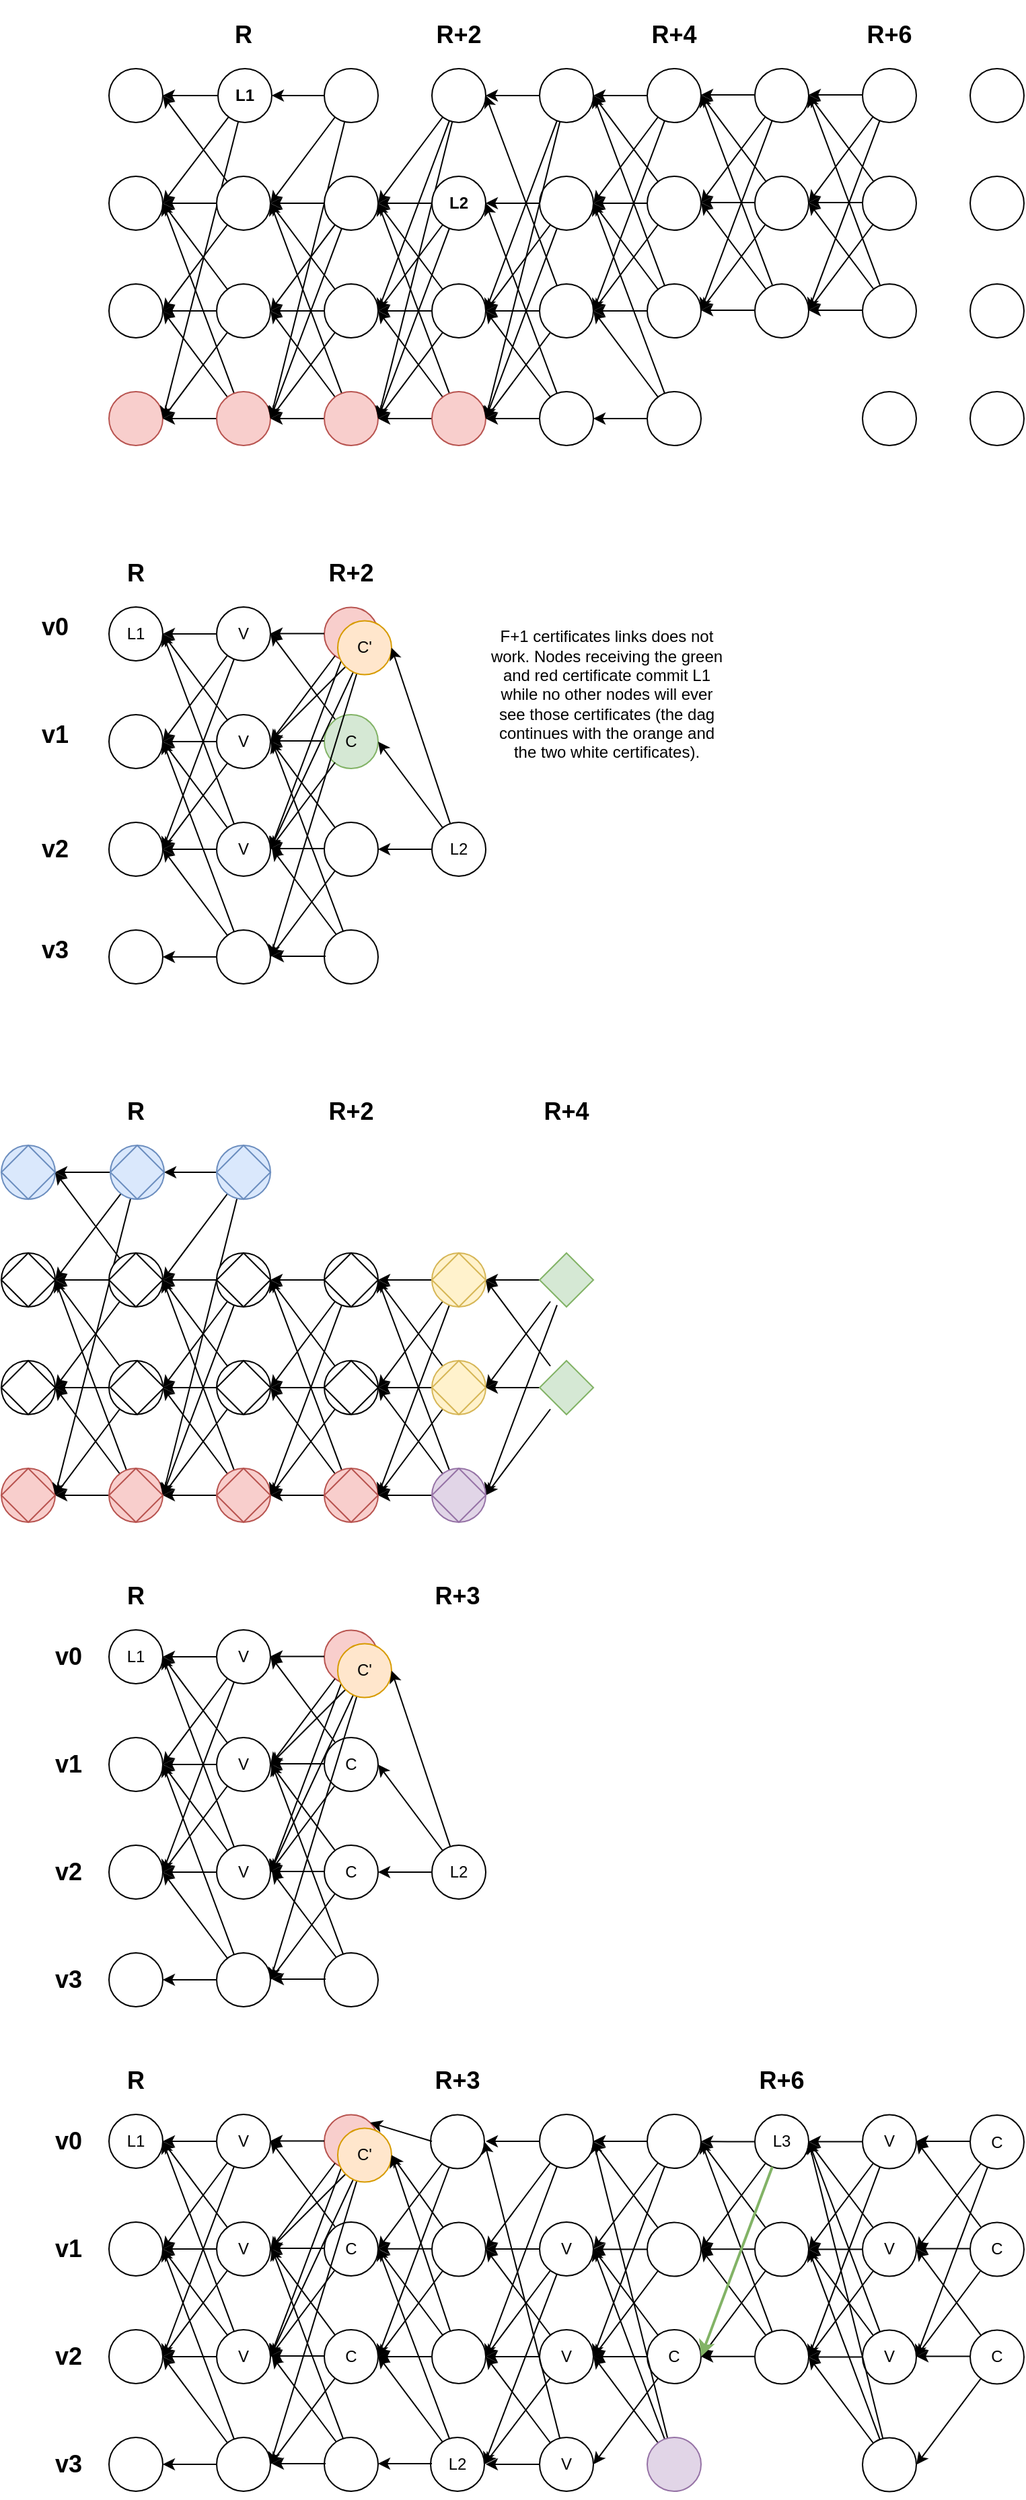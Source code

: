 <mxfile version="21.3.3" type="github">
  <diagram id="bkhS0injimwwEIBD8EdO" name="Page-1">
    <mxGraphModel dx="706" dy="418" grid="1" gridSize="10" guides="1" tooltips="1" connect="1" arrows="1" fold="1" page="1" pageScale="1" pageWidth="827" pageHeight="1169" math="0" shadow="0">
      <root>
        <mxCell id="0" />
        <mxCell id="1" parent="0" />
        <mxCell id="9aQIo1MV9v7AI-3ga-QW-1" value="" style="ellipse;whiteSpace=wrap;html=1;aspect=fixed;" parent="1" vertex="1">
          <mxGeometry x="120" y="80" width="40" height="40" as="geometry" />
        </mxCell>
        <mxCell id="9aQIo1MV9v7AI-3ga-QW-2" value="" style="ellipse;whiteSpace=wrap;html=1;aspect=fixed;" parent="1" vertex="1">
          <mxGeometry x="120" y="160" width="40" height="40" as="geometry" />
        </mxCell>
        <mxCell id="9aQIo1MV9v7AI-3ga-QW-3" value="" style="ellipse;whiteSpace=wrap;html=1;aspect=fixed;" parent="1" vertex="1">
          <mxGeometry x="120" y="240" width="40" height="40" as="geometry" />
        </mxCell>
        <mxCell id="9aQIo1MV9v7AI-3ga-QW-4" value="" style="ellipse;whiteSpace=wrap;html=1;aspect=fixed;fillColor=#f8cecc;strokeColor=#b85450;" parent="1" vertex="1">
          <mxGeometry x="120" y="320" width="40" height="40" as="geometry" />
        </mxCell>
        <mxCell id="3kcBv0xAYxEKEZCNpnh7-5" style="edgeStyle=none;rounded=0;orthogonalLoop=1;jettySize=auto;html=1;entryX=1;entryY=0.5;entryDx=0;entryDy=0;" parent="1" source="9aQIo1MV9v7AI-3ga-QW-5" target="9aQIo1MV9v7AI-3ga-QW-1" edge="1">
          <mxGeometry relative="1" as="geometry" />
        </mxCell>
        <mxCell id="3kcBv0xAYxEKEZCNpnh7-6" style="edgeStyle=none;rounded=0;orthogonalLoop=1;jettySize=auto;html=1;entryX=1;entryY=0.5;entryDx=0;entryDy=0;" parent="1" source="9aQIo1MV9v7AI-3ga-QW-5" target="9aQIo1MV9v7AI-3ga-QW-2" edge="1">
          <mxGeometry relative="1" as="geometry" />
        </mxCell>
        <mxCell id="3kcBv0xAYxEKEZCNpnh7-7" style="edgeStyle=none;rounded=0;orthogonalLoop=1;jettySize=auto;html=1;entryX=1;entryY=0.5;entryDx=0;entryDy=0;" parent="1" source="9aQIo1MV9v7AI-3ga-QW-5" target="9aQIo1MV9v7AI-3ga-QW-4" edge="1">
          <mxGeometry relative="1" as="geometry" />
        </mxCell>
        <mxCell id="9aQIo1MV9v7AI-3ga-QW-5" value="&lt;b&gt;L1&lt;/b&gt;" style="ellipse;whiteSpace=wrap;html=1;aspect=fixed;" parent="1" vertex="1">
          <mxGeometry x="201" y="80" width="40" height="40" as="geometry" />
        </mxCell>
        <mxCell id="3kcBv0xAYxEKEZCNpnh7-1" style="rounded=0;orthogonalLoop=1;jettySize=auto;html=1;entryX=1;entryY=0.5;entryDx=0;entryDy=0;" parent="1" source="9aQIo1MV9v7AI-3ga-QW-6" target="9aQIo1MV9v7AI-3ga-QW-1" edge="1">
          <mxGeometry relative="1" as="geometry" />
        </mxCell>
        <mxCell id="3kcBv0xAYxEKEZCNpnh7-2" style="edgeStyle=none;rounded=0;orthogonalLoop=1;jettySize=auto;html=1;entryX=1;entryY=0.5;entryDx=0;entryDy=0;" parent="1" source="9aQIo1MV9v7AI-3ga-QW-6" target="9aQIo1MV9v7AI-3ga-QW-2" edge="1">
          <mxGeometry relative="1" as="geometry" />
        </mxCell>
        <mxCell id="3kcBv0xAYxEKEZCNpnh7-4" style="edgeStyle=none;rounded=0;orthogonalLoop=1;jettySize=auto;html=1;" parent="1" source="9aQIo1MV9v7AI-3ga-QW-6" edge="1">
          <mxGeometry relative="1" as="geometry">
            <mxPoint x="160" y="260" as="targetPoint" />
          </mxGeometry>
        </mxCell>
        <mxCell id="9aQIo1MV9v7AI-3ga-QW-6" value="" style="ellipse;whiteSpace=wrap;html=1;aspect=fixed;" parent="1" vertex="1">
          <mxGeometry x="200" y="160" width="40" height="40" as="geometry" />
        </mxCell>
        <mxCell id="3kcBv0xAYxEKEZCNpnh7-3" style="edgeStyle=none;rounded=0;orthogonalLoop=1;jettySize=auto;html=1;" parent="1" source="9aQIo1MV9v7AI-3ga-QW-7" target="9aQIo1MV9v7AI-3ga-QW-3" edge="1">
          <mxGeometry relative="1" as="geometry">
            <mxPoint x="170" y="260" as="targetPoint" />
          </mxGeometry>
        </mxCell>
        <mxCell id="3kcBv0xAYxEKEZCNpnh7-8" style="edgeStyle=none;rounded=0;orthogonalLoop=1;jettySize=auto;html=1;entryX=1;entryY=0.5;entryDx=0;entryDy=0;" parent="1" source="9aQIo1MV9v7AI-3ga-QW-7" target="9aQIo1MV9v7AI-3ga-QW-3" edge="1">
          <mxGeometry relative="1" as="geometry" />
        </mxCell>
        <mxCell id="3kcBv0xAYxEKEZCNpnh7-9" style="edgeStyle=none;rounded=0;orthogonalLoop=1;jettySize=auto;html=1;entryX=1;entryY=0.5;entryDx=0;entryDy=0;" parent="1" source="9aQIo1MV9v7AI-3ga-QW-7" target="9aQIo1MV9v7AI-3ga-QW-4" edge="1">
          <mxGeometry relative="1" as="geometry" />
        </mxCell>
        <mxCell id="3kcBv0xAYxEKEZCNpnh7-10" style="edgeStyle=none;rounded=0;orthogonalLoop=1;jettySize=auto;html=1;entryX=1;entryY=0.5;entryDx=0;entryDy=0;" parent="1" source="9aQIo1MV9v7AI-3ga-QW-7" target="9aQIo1MV9v7AI-3ga-QW-2" edge="1">
          <mxGeometry relative="1" as="geometry" />
        </mxCell>
        <mxCell id="9aQIo1MV9v7AI-3ga-QW-7" value="" style="ellipse;whiteSpace=wrap;html=1;aspect=fixed;" parent="1" vertex="1">
          <mxGeometry x="200" y="240" width="40" height="40" as="geometry" />
        </mxCell>
        <mxCell id="3kcBv0xAYxEKEZCNpnh7-11" style="edgeStyle=none;rounded=0;orthogonalLoop=1;jettySize=auto;html=1;entryX=1;entryY=0.5;entryDx=0;entryDy=0;" parent="1" source="9aQIo1MV9v7AI-3ga-QW-8" target="9aQIo1MV9v7AI-3ga-QW-3" edge="1">
          <mxGeometry relative="1" as="geometry" />
        </mxCell>
        <mxCell id="3kcBv0xAYxEKEZCNpnh7-12" style="edgeStyle=none;rounded=0;orthogonalLoop=1;jettySize=auto;html=1;entryX=1;entryY=0.5;entryDx=0;entryDy=0;" parent="1" source="9aQIo1MV9v7AI-3ga-QW-8" target="9aQIo1MV9v7AI-3ga-QW-2" edge="1">
          <mxGeometry relative="1" as="geometry" />
        </mxCell>
        <mxCell id="3kcBv0xAYxEKEZCNpnh7-13" style="edgeStyle=none;rounded=0;orthogonalLoop=1;jettySize=auto;html=1;entryX=1;entryY=0.5;entryDx=0;entryDy=0;" parent="1" source="9aQIo1MV9v7AI-3ga-QW-8" target="9aQIo1MV9v7AI-3ga-QW-4" edge="1">
          <mxGeometry relative="1" as="geometry" />
        </mxCell>
        <mxCell id="9aQIo1MV9v7AI-3ga-QW-8" value="" style="ellipse;whiteSpace=wrap;html=1;aspect=fixed;fillColor=#f8cecc;strokeColor=#b85450;" parent="1" vertex="1">
          <mxGeometry x="200" y="320" width="40" height="40" as="geometry" />
        </mxCell>
        <mxCell id="3kcBv0xAYxEKEZCNpnh7-16" style="edgeStyle=none;rounded=0;orthogonalLoop=1;jettySize=auto;html=1;entryX=1;entryY=0.5;entryDx=0;entryDy=0;" parent="1" source="9aQIo1MV9v7AI-3ga-QW-9" target="9aQIo1MV9v7AI-3ga-QW-5" edge="1">
          <mxGeometry relative="1" as="geometry" />
        </mxCell>
        <mxCell id="3kcBv0xAYxEKEZCNpnh7-17" style="edgeStyle=none;rounded=0;orthogonalLoop=1;jettySize=auto;html=1;entryX=1;entryY=0.5;entryDx=0;entryDy=0;" parent="1" source="9aQIo1MV9v7AI-3ga-QW-9" target="9aQIo1MV9v7AI-3ga-QW-6" edge="1">
          <mxGeometry relative="1" as="geometry" />
        </mxCell>
        <mxCell id="3kcBv0xAYxEKEZCNpnh7-18" style="edgeStyle=none;rounded=0;orthogonalLoop=1;jettySize=auto;html=1;entryX=1;entryY=0.5;entryDx=0;entryDy=0;" parent="1" source="9aQIo1MV9v7AI-3ga-QW-9" target="9aQIo1MV9v7AI-3ga-QW-8" edge="1">
          <mxGeometry relative="1" as="geometry" />
        </mxCell>
        <mxCell id="9aQIo1MV9v7AI-3ga-QW-9" value="" style="ellipse;whiteSpace=wrap;html=1;aspect=fixed;" parent="1" vertex="1">
          <mxGeometry x="280" y="80" width="40" height="40" as="geometry" />
        </mxCell>
        <mxCell id="3kcBv0xAYxEKEZCNpnh7-19" style="edgeStyle=none;rounded=0;orthogonalLoop=1;jettySize=auto;html=1;entryX=1;entryY=0.5;entryDx=0;entryDy=0;" parent="1" source="9aQIo1MV9v7AI-3ga-QW-10" target="9aQIo1MV9v7AI-3ga-QW-6" edge="1">
          <mxGeometry relative="1" as="geometry" />
        </mxCell>
        <mxCell id="3kcBv0xAYxEKEZCNpnh7-20" style="edgeStyle=none;rounded=0;orthogonalLoop=1;jettySize=auto;html=1;entryX=1;entryY=0.5;entryDx=0;entryDy=0;" parent="1" target="9aQIo1MV9v7AI-3ga-QW-7" edge="1">
          <mxGeometry relative="1" as="geometry">
            <mxPoint x="300" y="180" as="sourcePoint" />
          </mxGeometry>
        </mxCell>
        <mxCell id="3kcBv0xAYxEKEZCNpnh7-28" style="edgeStyle=none;rounded=0;orthogonalLoop=1;jettySize=auto;html=1;entryX=1;entryY=0.5;entryDx=0;entryDy=0;" parent="1" source="9aQIo1MV9v7AI-3ga-QW-10" target="9aQIo1MV9v7AI-3ga-QW-8" edge="1">
          <mxGeometry relative="1" as="geometry" />
        </mxCell>
        <mxCell id="9aQIo1MV9v7AI-3ga-QW-10" value="" style="ellipse;whiteSpace=wrap;html=1;aspect=fixed;" parent="1" vertex="1">
          <mxGeometry x="280" y="160" width="40" height="40" as="geometry" />
        </mxCell>
        <mxCell id="3kcBv0xAYxEKEZCNpnh7-22" style="edgeStyle=none;rounded=0;orthogonalLoop=1;jettySize=auto;html=1;entryX=1;entryY=0.5;entryDx=0;entryDy=0;" parent="1" source="9aQIo1MV9v7AI-3ga-QW-11" target="9aQIo1MV9v7AI-3ga-QW-6" edge="1">
          <mxGeometry relative="1" as="geometry" />
        </mxCell>
        <mxCell id="3kcBv0xAYxEKEZCNpnh7-23" style="edgeStyle=none;rounded=0;orthogonalLoop=1;jettySize=auto;html=1;" parent="1" source="9aQIo1MV9v7AI-3ga-QW-11" target="9aQIo1MV9v7AI-3ga-QW-7" edge="1">
          <mxGeometry relative="1" as="geometry" />
        </mxCell>
        <mxCell id="3kcBv0xAYxEKEZCNpnh7-24" style="edgeStyle=none;rounded=0;orthogonalLoop=1;jettySize=auto;html=1;entryX=1;entryY=0.5;entryDx=0;entryDy=0;" parent="1" source="9aQIo1MV9v7AI-3ga-QW-11" target="9aQIo1MV9v7AI-3ga-QW-8" edge="1">
          <mxGeometry relative="1" as="geometry" />
        </mxCell>
        <mxCell id="9aQIo1MV9v7AI-3ga-QW-11" value="" style="ellipse;whiteSpace=wrap;html=1;aspect=fixed;" parent="1" vertex="1">
          <mxGeometry x="280" y="240" width="40" height="40" as="geometry" />
        </mxCell>
        <mxCell id="3kcBv0xAYxEKEZCNpnh7-25" style="edgeStyle=none;rounded=0;orthogonalLoop=1;jettySize=auto;html=1;entryX=1;entryY=0.5;entryDx=0;entryDy=0;" parent="1" source="9aQIo1MV9v7AI-3ga-QW-12" target="9aQIo1MV9v7AI-3ga-QW-6" edge="1">
          <mxGeometry relative="1" as="geometry" />
        </mxCell>
        <mxCell id="3kcBv0xAYxEKEZCNpnh7-26" style="edgeStyle=none;rounded=0;orthogonalLoop=1;jettySize=auto;html=1;entryX=1;entryY=0.5;entryDx=0;entryDy=0;" parent="1" source="9aQIo1MV9v7AI-3ga-QW-12" target="9aQIo1MV9v7AI-3ga-QW-7" edge="1">
          <mxGeometry relative="1" as="geometry" />
        </mxCell>
        <mxCell id="3kcBv0xAYxEKEZCNpnh7-27" style="edgeStyle=none;rounded=0;orthogonalLoop=1;jettySize=auto;html=1;" parent="1" source="9aQIo1MV9v7AI-3ga-QW-12" target="9aQIo1MV9v7AI-3ga-QW-8" edge="1">
          <mxGeometry relative="1" as="geometry" />
        </mxCell>
        <mxCell id="9aQIo1MV9v7AI-3ga-QW-12" value="" style="ellipse;whiteSpace=wrap;html=1;aspect=fixed;fillColor=#f8cecc;strokeColor=#b85450;" parent="1" vertex="1">
          <mxGeometry x="280" y="320" width="40" height="40" as="geometry" />
        </mxCell>
        <mxCell id="rBATBQNoCyJrctwF7mSs-1" style="rounded=0;orthogonalLoop=1;jettySize=auto;html=1;entryX=1;entryY=0.5;entryDx=0;entryDy=0;" parent="1" source="9aQIo1MV9v7AI-3ga-QW-13" target="9aQIo1MV9v7AI-3ga-QW-10" edge="1">
          <mxGeometry relative="1" as="geometry" />
        </mxCell>
        <mxCell id="rBATBQNoCyJrctwF7mSs-2" style="edgeStyle=none;rounded=0;orthogonalLoop=1;jettySize=auto;html=1;entryX=1;entryY=0.5;entryDx=0;entryDy=0;" parent="1" source="9aQIo1MV9v7AI-3ga-QW-13" target="9aQIo1MV9v7AI-3ga-QW-11" edge="1">
          <mxGeometry relative="1" as="geometry" />
        </mxCell>
        <mxCell id="rBATBQNoCyJrctwF7mSs-3" style="edgeStyle=none;rounded=0;orthogonalLoop=1;jettySize=auto;html=1;entryX=1;entryY=0.5;entryDx=0;entryDy=0;" parent="1" source="9aQIo1MV9v7AI-3ga-QW-13" target="9aQIo1MV9v7AI-3ga-QW-12" edge="1">
          <mxGeometry relative="1" as="geometry" />
        </mxCell>
        <mxCell id="9aQIo1MV9v7AI-3ga-QW-13" value="" style="ellipse;whiteSpace=wrap;html=1;aspect=fixed;" parent="1" vertex="1">
          <mxGeometry x="360" y="80" width="40" height="40" as="geometry" />
        </mxCell>
        <mxCell id="3kcBv0xAYxEKEZCNpnh7-29" style="edgeStyle=none;rounded=0;orthogonalLoop=1;jettySize=auto;html=1;entryX=1;entryY=0.5;entryDx=0;entryDy=0;" parent="1" source="9aQIo1MV9v7AI-3ga-QW-14" target="9aQIo1MV9v7AI-3ga-QW-10" edge="1">
          <mxGeometry relative="1" as="geometry" />
        </mxCell>
        <mxCell id="3kcBv0xAYxEKEZCNpnh7-30" style="edgeStyle=none;rounded=0;orthogonalLoop=1;jettySize=auto;html=1;entryX=1;entryY=0.5;entryDx=0;entryDy=0;" parent="1" source="9aQIo1MV9v7AI-3ga-QW-14" target="9aQIo1MV9v7AI-3ga-QW-11" edge="1">
          <mxGeometry relative="1" as="geometry" />
        </mxCell>
        <mxCell id="3kcBv0xAYxEKEZCNpnh7-31" style="edgeStyle=none;rounded=0;orthogonalLoop=1;jettySize=auto;html=1;entryX=1;entryY=0.5;entryDx=0;entryDy=0;" parent="1" source="9aQIo1MV9v7AI-3ga-QW-14" target="9aQIo1MV9v7AI-3ga-QW-12" edge="1">
          <mxGeometry relative="1" as="geometry" />
        </mxCell>
        <mxCell id="9aQIo1MV9v7AI-3ga-QW-14" value="&lt;b&gt;L2&lt;/b&gt;" style="ellipse;whiteSpace=wrap;html=1;aspect=fixed;" parent="1" vertex="1">
          <mxGeometry x="360" y="160" width="40" height="40" as="geometry" />
        </mxCell>
        <mxCell id="3kcBv0xAYxEKEZCNpnh7-32" style="edgeStyle=none;rounded=0;orthogonalLoop=1;jettySize=auto;html=1;entryX=1;entryY=0.5;entryDx=0;entryDy=0;" parent="1" source="9aQIo1MV9v7AI-3ga-QW-15" target="9aQIo1MV9v7AI-3ga-QW-10" edge="1">
          <mxGeometry relative="1" as="geometry" />
        </mxCell>
        <mxCell id="3kcBv0xAYxEKEZCNpnh7-33" style="edgeStyle=none;rounded=0;orthogonalLoop=1;jettySize=auto;html=1;entryX=1;entryY=0.5;entryDx=0;entryDy=0;" parent="1" source="9aQIo1MV9v7AI-3ga-QW-15" target="9aQIo1MV9v7AI-3ga-QW-11" edge="1">
          <mxGeometry relative="1" as="geometry" />
        </mxCell>
        <mxCell id="3kcBv0xAYxEKEZCNpnh7-34" style="edgeStyle=none;rounded=0;orthogonalLoop=1;jettySize=auto;html=1;entryX=1;entryY=0.5;entryDx=0;entryDy=0;" parent="1" source="9aQIo1MV9v7AI-3ga-QW-15" target="9aQIo1MV9v7AI-3ga-QW-12" edge="1">
          <mxGeometry relative="1" as="geometry" />
        </mxCell>
        <mxCell id="9aQIo1MV9v7AI-3ga-QW-15" value="" style="ellipse;whiteSpace=wrap;html=1;aspect=fixed;" parent="1" vertex="1">
          <mxGeometry x="360" y="240" width="40" height="40" as="geometry" />
        </mxCell>
        <mxCell id="3kcBv0xAYxEKEZCNpnh7-35" style="edgeStyle=none;rounded=0;orthogonalLoop=1;jettySize=auto;html=1;entryX=1;entryY=0.5;entryDx=0;entryDy=0;" parent="1" source="9aQIo1MV9v7AI-3ga-QW-16" target="9aQIo1MV9v7AI-3ga-QW-10" edge="1">
          <mxGeometry relative="1" as="geometry" />
        </mxCell>
        <mxCell id="3kcBv0xAYxEKEZCNpnh7-36" style="edgeStyle=none;rounded=0;orthogonalLoop=1;jettySize=auto;html=1;entryX=1;entryY=0.5;entryDx=0;entryDy=0;" parent="1" source="9aQIo1MV9v7AI-3ga-QW-16" target="9aQIo1MV9v7AI-3ga-QW-11" edge="1">
          <mxGeometry relative="1" as="geometry" />
        </mxCell>
        <mxCell id="3kcBv0xAYxEKEZCNpnh7-37" style="edgeStyle=none;rounded=0;orthogonalLoop=1;jettySize=auto;html=1;entryX=1;entryY=0.5;entryDx=0;entryDy=0;" parent="1" source="9aQIo1MV9v7AI-3ga-QW-16" target="9aQIo1MV9v7AI-3ga-QW-12" edge="1">
          <mxGeometry relative="1" as="geometry" />
        </mxCell>
        <mxCell id="9aQIo1MV9v7AI-3ga-QW-16" value="" style="ellipse;whiteSpace=wrap;html=1;aspect=fixed;fillColor=#f8cecc;strokeColor=#b85450;" parent="1" vertex="1">
          <mxGeometry x="360" y="320" width="40" height="40" as="geometry" />
        </mxCell>
        <mxCell id="3kcBv0xAYxEKEZCNpnh7-38" style="edgeStyle=none;rounded=0;orthogonalLoop=1;jettySize=auto;html=1;" parent="1" source="9aQIo1MV9v7AI-3ga-QW-18" edge="1">
          <mxGeometry relative="1" as="geometry">
            <mxPoint x="400" y="180" as="targetPoint" />
          </mxGeometry>
        </mxCell>
        <mxCell id="3kcBv0xAYxEKEZCNpnh7-39" style="edgeStyle=none;rounded=0;orthogonalLoop=1;jettySize=auto;html=1;entryX=1;entryY=0.5;entryDx=0;entryDy=0;" parent="1" source="9aQIo1MV9v7AI-3ga-QW-18" target="9aQIo1MV9v7AI-3ga-QW-15" edge="1">
          <mxGeometry relative="1" as="geometry" />
        </mxCell>
        <mxCell id="3kcBv0xAYxEKEZCNpnh7-40" style="edgeStyle=none;rounded=0;orthogonalLoop=1;jettySize=auto;html=1;entryX=1;entryY=0.5;entryDx=0;entryDy=0;" parent="1" source="9aQIo1MV9v7AI-3ga-QW-18" target="9aQIo1MV9v7AI-3ga-QW-16" edge="1">
          <mxGeometry relative="1" as="geometry" />
        </mxCell>
        <mxCell id="9aQIo1MV9v7AI-3ga-QW-18" value="" style="ellipse;whiteSpace=wrap;html=1;aspect=fixed;" parent="1" vertex="1">
          <mxGeometry x="440" y="160" width="40" height="40" as="geometry" />
        </mxCell>
        <mxCell id="3kcBv0xAYxEKEZCNpnh7-41" style="edgeStyle=none;rounded=0;orthogonalLoop=1;jettySize=auto;html=1;entryX=1;entryY=0.5;entryDx=0;entryDy=0;" parent="1" source="9aQIo1MV9v7AI-3ga-QW-19" target="9aQIo1MV9v7AI-3ga-QW-13" edge="1">
          <mxGeometry relative="1" as="geometry" />
        </mxCell>
        <mxCell id="3kcBv0xAYxEKEZCNpnh7-42" style="edgeStyle=none;rounded=0;orthogonalLoop=1;jettySize=auto;html=1;entryX=1;entryY=0.5;entryDx=0;entryDy=0;" parent="1" source="9aQIo1MV9v7AI-3ga-QW-19" target="9aQIo1MV9v7AI-3ga-QW-15" edge="1">
          <mxGeometry relative="1" as="geometry" />
        </mxCell>
        <mxCell id="3kcBv0xAYxEKEZCNpnh7-43" style="edgeStyle=none;rounded=0;orthogonalLoop=1;jettySize=auto;html=1;entryX=1;entryY=0.5;entryDx=0;entryDy=0;" parent="1" source="9aQIo1MV9v7AI-3ga-QW-19" target="9aQIo1MV9v7AI-3ga-QW-16" edge="1">
          <mxGeometry relative="1" as="geometry" />
        </mxCell>
        <mxCell id="9aQIo1MV9v7AI-3ga-QW-19" value="" style="ellipse;whiteSpace=wrap;html=1;aspect=fixed;" parent="1" vertex="1">
          <mxGeometry x="440" y="240" width="40" height="40" as="geometry" />
        </mxCell>
        <mxCell id="8xsi_ot09lrBixSJ_Wo7-1" style="edgeStyle=orthogonalEdgeStyle;rounded=0;orthogonalLoop=1;jettySize=auto;html=1;entryX=1;entryY=0.5;entryDx=0;entryDy=0;" parent="1" source="9aQIo1MV9v7AI-3ga-QW-21" target="9aQIo1MV9v7AI-3ga-QW-13" edge="1">
          <mxGeometry relative="1" as="geometry" />
        </mxCell>
        <mxCell id="8xsi_ot09lrBixSJ_Wo7-2" style="rounded=0;orthogonalLoop=1;jettySize=auto;html=1;entryX=1;entryY=0.5;entryDx=0;entryDy=0;" parent="1" source="9aQIo1MV9v7AI-3ga-QW-21" target="9aQIo1MV9v7AI-3ga-QW-15" edge="1">
          <mxGeometry relative="1" as="geometry" />
        </mxCell>
        <mxCell id="8xsi_ot09lrBixSJ_Wo7-3" style="edgeStyle=none;rounded=0;orthogonalLoop=1;jettySize=auto;html=1;entryX=1;entryY=0.5;entryDx=0;entryDy=0;" parent="1" source="9aQIo1MV9v7AI-3ga-QW-21" target="9aQIo1MV9v7AI-3ga-QW-16" edge="1">
          <mxGeometry relative="1" as="geometry" />
        </mxCell>
        <mxCell id="9aQIo1MV9v7AI-3ga-QW-21" value="" style="ellipse;whiteSpace=wrap;html=1;aspect=fixed;" parent="1" vertex="1">
          <mxGeometry x="440" y="80" width="40" height="40" as="geometry" />
        </mxCell>
        <mxCell id="8xsi_ot09lrBixSJ_Wo7-10" style="edgeStyle=none;rounded=0;orthogonalLoop=1;jettySize=auto;html=1;entryX=1;entryY=0.5;entryDx=0;entryDy=0;" parent="1" source="9aQIo1MV9v7AI-3ga-QW-22" target="9aQIo1MV9v7AI-3ga-QW-21" edge="1">
          <mxGeometry relative="1" as="geometry" />
        </mxCell>
        <mxCell id="8xsi_ot09lrBixSJ_Wo7-11" style="edgeStyle=none;rounded=0;orthogonalLoop=1;jettySize=auto;html=1;" parent="1" source="9aQIo1MV9v7AI-3ga-QW-22" edge="1">
          <mxGeometry relative="1" as="geometry">
            <mxPoint x="480" y="260" as="targetPoint" />
          </mxGeometry>
        </mxCell>
        <mxCell id="8xsi_ot09lrBixSJ_Wo7-12" style="edgeStyle=none;rounded=0;orthogonalLoop=1;jettySize=auto;html=1;entryX=1;entryY=0.5;entryDx=0;entryDy=0;" parent="1" source="9aQIo1MV9v7AI-3ga-QW-22" target="9aQIo1MV9v7AI-3ga-QW-18" edge="1">
          <mxGeometry relative="1" as="geometry" />
        </mxCell>
        <mxCell id="9aQIo1MV9v7AI-3ga-QW-22" value="" style="ellipse;whiteSpace=wrap;html=1;aspect=fixed;" parent="1" vertex="1">
          <mxGeometry x="520" y="160" width="40" height="40" as="geometry" />
        </mxCell>
        <mxCell id="8xsi_ot09lrBixSJ_Wo7-7" style="edgeStyle=none;rounded=0;orthogonalLoop=1;jettySize=auto;html=1;entryX=1;entryY=0.5;entryDx=0;entryDy=0;" parent="1" source="9aQIo1MV9v7AI-3ga-QW-23" target="9aQIo1MV9v7AI-3ga-QW-19" edge="1">
          <mxGeometry relative="1" as="geometry" />
        </mxCell>
        <mxCell id="8xsi_ot09lrBixSJ_Wo7-8" style="edgeStyle=none;rounded=0;orthogonalLoop=1;jettySize=auto;html=1;entryX=1;entryY=0.5;entryDx=0;entryDy=0;" parent="1" source="9aQIo1MV9v7AI-3ga-QW-23" target="9aQIo1MV9v7AI-3ga-QW-18" edge="1">
          <mxGeometry relative="1" as="geometry" />
        </mxCell>
        <mxCell id="8xsi_ot09lrBixSJ_Wo7-9" style="edgeStyle=none;rounded=0;orthogonalLoop=1;jettySize=auto;html=1;entryX=1;entryY=0.5;entryDx=0;entryDy=0;" parent="1" source="9aQIo1MV9v7AI-3ga-QW-23" target="9aQIo1MV9v7AI-3ga-QW-21" edge="1">
          <mxGeometry relative="1" as="geometry">
            <mxPoint x="490" y="110" as="targetPoint" />
          </mxGeometry>
        </mxCell>
        <mxCell id="9aQIo1MV9v7AI-3ga-QW-23" value="" style="ellipse;whiteSpace=wrap;html=1;aspect=fixed;" parent="1" vertex="1">
          <mxGeometry x="520" y="240" width="40" height="40" as="geometry" />
        </mxCell>
        <mxCell id="8xsi_ot09lrBixSJ_Wo7-4" style="edgeStyle=none;rounded=0;orthogonalLoop=1;jettySize=auto;html=1;entryX=1;entryY=0.5;entryDx=0;entryDy=0;" parent="1" source="9aQIo1MV9v7AI-3ga-QW-24" target="9aQIo1MV9v7AI-3ga-QW-16" edge="1">
          <mxGeometry relative="1" as="geometry" />
        </mxCell>
        <mxCell id="8xsi_ot09lrBixSJ_Wo7-5" style="edgeStyle=none;rounded=0;orthogonalLoop=1;jettySize=auto;html=1;" parent="1" source="9aQIo1MV9v7AI-3ga-QW-24" edge="1">
          <mxGeometry relative="1" as="geometry">
            <mxPoint x="400" y="180" as="targetPoint" />
          </mxGeometry>
        </mxCell>
        <mxCell id="8xsi_ot09lrBixSJ_Wo7-6" style="edgeStyle=none;rounded=0;orthogonalLoop=1;jettySize=auto;html=1;entryX=1;entryY=0.5;entryDx=0;entryDy=0;" parent="1" source="9aQIo1MV9v7AI-3ga-QW-24" target="9aQIo1MV9v7AI-3ga-QW-15" edge="1">
          <mxGeometry relative="1" as="geometry" />
        </mxCell>
        <mxCell id="9aQIo1MV9v7AI-3ga-QW-24" value="" style="ellipse;whiteSpace=wrap;html=1;aspect=fixed;" parent="1" vertex="1">
          <mxGeometry x="440" y="320" width="40" height="40" as="geometry" />
        </mxCell>
        <mxCell id="8xsi_ot09lrBixSJ_Wo7-17" style="edgeStyle=none;rounded=0;orthogonalLoop=1;jettySize=auto;html=1;entryX=1;entryY=0.5;entryDx=0;entryDy=0;" parent="1" source="9aQIo1MV9v7AI-3ga-QW-25" target="9aQIo1MV9v7AI-3ga-QW-21" edge="1">
          <mxGeometry relative="1" as="geometry" />
        </mxCell>
        <mxCell id="8xsi_ot09lrBixSJ_Wo7-18" style="edgeStyle=none;rounded=0;orthogonalLoop=1;jettySize=auto;html=1;entryX=1;entryY=0.5;entryDx=0;entryDy=0;" parent="1" source="9aQIo1MV9v7AI-3ga-QW-25" target="9aQIo1MV9v7AI-3ga-QW-18" edge="1">
          <mxGeometry relative="1" as="geometry" />
        </mxCell>
        <mxCell id="8xsi_ot09lrBixSJ_Wo7-19" style="edgeStyle=none;rounded=0;orthogonalLoop=1;jettySize=auto;html=1;entryX=1;entryY=0.5;entryDx=0;entryDy=0;" parent="1" source="9aQIo1MV9v7AI-3ga-QW-25" target="9aQIo1MV9v7AI-3ga-QW-19" edge="1">
          <mxGeometry relative="1" as="geometry" />
        </mxCell>
        <mxCell id="9aQIo1MV9v7AI-3ga-QW-25" value="" style="ellipse;whiteSpace=wrap;html=1;aspect=fixed;" parent="1" vertex="1">
          <mxGeometry x="520" y="80" width="40" height="40" as="geometry" />
        </mxCell>
        <mxCell id="9aQIo1MV9v7AI-3ga-QW-26" value="" style="ellipse;whiteSpace=wrap;html=1;aspect=fixed;" parent="1" vertex="1">
          <mxGeometry x="600" y="160" width="40" height="40" as="geometry" />
        </mxCell>
        <mxCell id="9aQIo1MV9v7AI-3ga-QW-27" value="" style="ellipse;whiteSpace=wrap;html=1;aspect=fixed;" parent="1" vertex="1">
          <mxGeometry x="600" y="240" width="40" height="40" as="geometry" />
        </mxCell>
        <mxCell id="8xsi_ot09lrBixSJ_Wo7-39" style="edgeStyle=none;rounded=0;orthogonalLoop=1;jettySize=auto;html=1;entryX=1;entryY=0.5;entryDx=0;entryDy=0;" parent="1" source="9aQIo1MV9v7AI-3ga-QW-28" target="9aQIo1MV9v7AI-3ga-QW-18" edge="1">
          <mxGeometry relative="1" as="geometry" />
        </mxCell>
        <mxCell id="8xsi_ot09lrBixSJ_Wo7-40" style="edgeStyle=none;rounded=0;orthogonalLoop=1;jettySize=auto;html=1;entryX=1;entryY=0.5;entryDx=0;entryDy=0;" parent="1" source="9aQIo1MV9v7AI-3ga-QW-28" target="9aQIo1MV9v7AI-3ga-QW-19" edge="1">
          <mxGeometry relative="1" as="geometry" />
        </mxCell>
        <mxCell id="8xsi_ot09lrBixSJ_Wo7-41" style="edgeStyle=none;rounded=0;orthogonalLoop=1;jettySize=auto;html=1;entryX=1;entryY=0.5;entryDx=0;entryDy=0;" parent="1" source="9aQIo1MV9v7AI-3ga-QW-28" target="9aQIo1MV9v7AI-3ga-QW-24" edge="1">
          <mxGeometry relative="1" as="geometry" />
        </mxCell>
        <mxCell id="9aQIo1MV9v7AI-3ga-QW-28" value="" style="ellipse;whiteSpace=wrap;html=1;aspect=fixed;" parent="1" vertex="1">
          <mxGeometry x="520" y="320" width="40" height="40" as="geometry" />
        </mxCell>
        <mxCell id="9aQIo1MV9v7AI-3ga-QW-29" value="" style="ellipse;whiteSpace=wrap;html=1;aspect=fixed;" parent="1" vertex="1">
          <mxGeometry x="680" y="80" width="40" height="40" as="geometry" />
        </mxCell>
        <mxCell id="9aQIo1MV9v7AI-3ga-QW-30" value="" style="ellipse;whiteSpace=wrap;html=1;aspect=fixed;" parent="1" vertex="1">
          <mxGeometry x="680" y="160" width="40" height="40" as="geometry" />
        </mxCell>
        <mxCell id="9aQIo1MV9v7AI-3ga-QW-31" value="" style="ellipse;whiteSpace=wrap;html=1;aspect=fixed;" parent="1" vertex="1">
          <mxGeometry x="680" y="240" width="40" height="40" as="geometry" />
        </mxCell>
        <mxCell id="9aQIo1MV9v7AI-3ga-QW-32" value="" style="ellipse;whiteSpace=wrap;html=1;aspect=fixed;" parent="1" vertex="1">
          <mxGeometry x="680" y="320" width="40" height="40" as="geometry" />
        </mxCell>
        <mxCell id="9aQIo1MV9v7AI-3ga-QW-36" value="" style="ellipse;whiteSpace=wrap;html=1;aspect=fixed;" parent="1" vertex="1">
          <mxGeometry x="760" y="80" width="40" height="40" as="geometry" />
        </mxCell>
        <mxCell id="9aQIo1MV9v7AI-3ga-QW-37" value="" style="ellipse;whiteSpace=wrap;html=1;aspect=fixed;" parent="1" vertex="1">
          <mxGeometry x="760" y="160" width="40" height="40" as="geometry" />
        </mxCell>
        <mxCell id="9aQIo1MV9v7AI-3ga-QW-38" value="" style="ellipse;whiteSpace=wrap;html=1;aspect=fixed;" parent="1" vertex="1">
          <mxGeometry x="760" y="240" width="40" height="40" as="geometry" />
        </mxCell>
        <mxCell id="9aQIo1MV9v7AI-3ga-QW-39" value="" style="ellipse;whiteSpace=wrap;html=1;aspect=fixed;" parent="1" vertex="1">
          <mxGeometry x="760" y="320" width="40" height="40" as="geometry" />
        </mxCell>
        <mxCell id="3kcBv0xAYxEKEZCNpnh7-14" value="&lt;h2&gt;&lt;b&gt;R&lt;/b&gt;&lt;/h2&gt;" style="text;html=1;strokeColor=none;fillColor=none;align=center;verticalAlign=middle;whiteSpace=wrap;rounded=0;" parent="1" vertex="1">
          <mxGeometry x="190" y="40" width="60" height="30" as="geometry" />
        </mxCell>
        <mxCell id="3kcBv0xAYxEKEZCNpnh7-15" value="&lt;h2&gt;&lt;b&gt;R+2&lt;/b&gt;&lt;/h2&gt;" style="text;html=1;strokeColor=none;fillColor=none;align=center;verticalAlign=middle;whiteSpace=wrap;rounded=0;" parent="1" vertex="1">
          <mxGeometry x="350" y="40" width="60" height="30" as="geometry" />
        </mxCell>
        <mxCell id="8xsi_ot09lrBixSJ_Wo7-13" value="&lt;h2&gt;&lt;b&gt;R+4&lt;/b&gt;&lt;/h2&gt;" style="text;html=1;strokeColor=none;fillColor=none;align=center;verticalAlign=middle;whiteSpace=wrap;rounded=0;" parent="1" vertex="1">
          <mxGeometry x="510" y="40" width="60" height="30" as="geometry" />
        </mxCell>
        <mxCell id="8xsi_ot09lrBixSJ_Wo7-15" value="&lt;h2&gt;&lt;b&gt;R+6&lt;/b&gt;&lt;/h2&gt;" style="text;html=1;strokeColor=none;fillColor=none;align=center;verticalAlign=middle;whiteSpace=wrap;rounded=0;" parent="1" vertex="1">
          <mxGeometry x="670" y="40" width="60" height="30" as="geometry" />
        </mxCell>
        <mxCell id="8xsi_ot09lrBixSJ_Wo7-20" value="" style="ellipse;whiteSpace=wrap;html=1;aspect=fixed;" parent="1" vertex="1">
          <mxGeometry x="600" y="80" width="40" height="40" as="geometry" />
        </mxCell>
        <mxCell id="8xsi_ot09lrBixSJ_Wo7-21" style="edgeStyle=none;rounded=0;orthogonalLoop=1;jettySize=auto;html=1;entryX=1;entryY=0.5;entryDx=0;entryDy=0;" parent="1" edge="1">
          <mxGeometry relative="1" as="geometry">
            <mxPoint x="608.0" y="163.5" as="sourcePoint" />
            <mxPoint x="560" y="99.5" as="targetPoint" />
          </mxGeometry>
        </mxCell>
        <mxCell id="8xsi_ot09lrBixSJ_Wo7-22" style="edgeStyle=none;rounded=0;orthogonalLoop=1;jettySize=auto;html=1;" parent="1" edge="1">
          <mxGeometry relative="1" as="geometry">
            <mxPoint x="560" y="259.5" as="targetPoint" />
            <mxPoint x="608.0" y="195.5" as="sourcePoint" />
          </mxGeometry>
        </mxCell>
        <mxCell id="8xsi_ot09lrBixSJ_Wo7-23" style="edgeStyle=none;rounded=0;orthogonalLoop=1;jettySize=auto;html=1;entryX=1;entryY=0.5;entryDx=0;entryDy=0;" parent="1" edge="1">
          <mxGeometry relative="1" as="geometry">
            <mxPoint x="600" y="179.5" as="sourcePoint" />
            <mxPoint x="560" y="179.5" as="targetPoint" />
          </mxGeometry>
        </mxCell>
        <mxCell id="8xsi_ot09lrBixSJ_Wo7-24" style="edgeStyle=none;rounded=0;orthogonalLoop=1;jettySize=auto;html=1;entryX=1;entryY=0.5;entryDx=0;entryDy=0;" parent="1" edge="1">
          <mxGeometry relative="1" as="geometry">
            <mxPoint x="600" y="259.5" as="sourcePoint" />
            <mxPoint x="560" y="259.5" as="targetPoint" />
          </mxGeometry>
        </mxCell>
        <mxCell id="8xsi_ot09lrBixSJ_Wo7-25" style="edgeStyle=none;rounded=0;orthogonalLoop=1;jettySize=auto;html=1;entryX=1;entryY=0.5;entryDx=0;entryDy=0;" parent="1" edge="1">
          <mxGeometry relative="1" as="geometry">
            <mxPoint x="608.0" y="243.5" as="sourcePoint" />
            <mxPoint x="560" y="179.5" as="targetPoint" />
          </mxGeometry>
        </mxCell>
        <mxCell id="8xsi_ot09lrBixSJ_Wo7-26" style="edgeStyle=none;rounded=0;orthogonalLoop=1;jettySize=auto;html=1;entryX=1;entryY=0.5;entryDx=0;entryDy=0;" parent="1" edge="1">
          <mxGeometry relative="1" as="geometry">
            <mxPoint x="560" y="99.5" as="targetPoint" />
            <mxPoint x="612.978" y="240.773" as="sourcePoint" />
          </mxGeometry>
        </mxCell>
        <mxCell id="8xsi_ot09lrBixSJ_Wo7-27" style="edgeStyle=none;rounded=0;orthogonalLoop=1;jettySize=auto;html=1;entryX=1;entryY=0.5;entryDx=0;entryDy=0;" parent="1" edge="1">
          <mxGeometry relative="1" as="geometry">
            <mxPoint x="600" y="99.5" as="sourcePoint" />
            <mxPoint x="560" y="99.5" as="targetPoint" />
          </mxGeometry>
        </mxCell>
        <mxCell id="8xsi_ot09lrBixSJ_Wo7-28" style="edgeStyle=none;rounded=0;orthogonalLoop=1;jettySize=auto;html=1;entryX=1;entryY=0.5;entryDx=0;entryDy=0;" parent="1" edge="1">
          <mxGeometry relative="1" as="geometry">
            <mxPoint x="608.0" y="115.5" as="sourcePoint" />
            <mxPoint x="560" y="179.5" as="targetPoint" />
          </mxGeometry>
        </mxCell>
        <mxCell id="8xsi_ot09lrBixSJ_Wo7-29" style="edgeStyle=none;rounded=0;orthogonalLoop=1;jettySize=auto;html=1;entryX=1;entryY=0.5;entryDx=0;entryDy=0;" parent="1" edge="1">
          <mxGeometry relative="1" as="geometry">
            <mxPoint x="612.978" y="118.227" as="sourcePoint" />
            <mxPoint x="560" y="259.5" as="targetPoint" />
          </mxGeometry>
        </mxCell>
        <mxCell id="8xsi_ot09lrBixSJ_Wo7-30" style="edgeStyle=none;rounded=0;orthogonalLoop=1;jettySize=auto;html=1;entryX=1;entryY=0.5;entryDx=0;entryDy=0;" parent="1" edge="1">
          <mxGeometry relative="1" as="geometry">
            <mxPoint x="688.0" y="163.5" as="sourcePoint" />
            <mxPoint x="640" y="99.5" as="targetPoint" />
          </mxGeometry>
        </mxCell>
        <mxCell id="8xsi_ot09lrBixSJ_Wo7-31" style="edgeStyle=none;rounded=0;orthogonalLoop=1;jettySize=auto;html=1;" parent="1" edge="1">
          <mxGeometry relative="1" as="geometry">
            <mxPoint x="640" y="259.5" as="targetPoint" />
            <mxPoint x="688.0" y="195.5" as="sourcePoint" />
          </mxGeometry>
        </mxCell>
        <mxCell id="8xsi_ot09lrBixSJ_Wo7-32" style="edgeStyle=none;rounded=0;orthogonalLoop=1;jettySize=auto;html=1;entryX=1;entryY=0.5;entryDx=0;entryDy=0;" parent="1" edge="1">
          <mxGeometry relative="1" as="geometry">
            <mxPoint x="680" y="179.5" as="sourcePoint" />
            <mxPoint x="640" y="179.5" as="targetPoint" />
          </mxGeometry>
        </mxCell>
        <mxCell id="8xsi_ot09lrBixSJ_Wo7-33" style="edgeStyle=none;rounded=0;orthogonalLoop=1;jettySize=auto;html=1;entryX=1;entryY=0.5;entryDx=0;entryDy=0;" parent="1" edge="1">
          <mxGeometry relative="1" as="geometry">
            <mxPoint x="680" y="259.5" as="sourcePoint" />
            <mxPoint x="640" y="259.5" as="targetPoint" />
          </mxGeometry>
        </mxCell>
        <mxCell id="8xsi_ot09lrBixSJ_Wo7-34" style="edgeStyle=none;rounded=0;orthogonalLoop=1;jettySize=auto;html=1;entryX=1;entryY=0.5;entryDx=0;entryDy=0;" parent="1" edge="1">
          <mxGeometry relative="1" as="geometry">
            <mxPoint x="688.0" y="243.5" as="sourcePoint" />
            <mxPoint x="640" y="179.5" as="targetPoint" />
          </mxGeometry>
        </mxCell>
        <mxCell id="8xsi_ot09lrBixSJ_Wo7-35" style="edgeStyle=none;rounded=0;orthogonalLoop=1;jettySize=auto;html=1;entryX=1;entryY=0.5;entryDx=0;entryDy=0;" parent="1" edge="1">
          <mxGeometry relative="1" as="geometry">
            <mxPoint x="640" y="99.5" as="targetPoint" />
            <mxPoint x="692.978" y="240.773" as="sourcePoint" />
          </mxGeometry>
        </mxCell>
        <mxCell id="8xsi_ot09lrBixSJ_Wo7-36" style="edgeStyle=none;rounded=0;orthogonalLoop=1;jettySize=auto;html=1;entryX=1;entryY=0.5;entryDx=0;entryDy=0;" parent="1" edge="1">
          <mxGeometry relative="1" as="geometry">
            <mxPoint x="680" y="99.5" as="sourcePoint" />
            <mxPoint x="640" y="99.5" as="targetPoint" />
          </mxGeometry>
        </mxCell>
        <mxCell id="8xsi_ot09lrBixSJ_Wo7-37" style="edgeStyle=none;rounded=0;orthogonalLoop=1;jettySize=auto;html=1;entryX=1;entryY=0.5;entryDx=0;entryDy=0;" parent="1" edge="1">
          <mxGeometry relative="1" as="geometry">
            <mxPoint x="688.0" y="115.5" as="sourcePoint" />
            <mxPoint x="640" y="179.5" as="targetPoint" />
          </mxGeometry>
        </mxCell>
        <mxCell id="8xsi_ot09lrBixSJ_Wo7-38" style="edgeStyle=none;rounded=0;orthogonalLoop=1;jettySize=auto;html=1;entryX=1;entryY=0.5;entryDx=0;entryDy=0;" parent="1" edge="1">
          <mxGeometry relative="1" as="geometry">
            <mxPoint x="692.978" y="118.227" as="sourcePoint" />
            <mxPoint x="640" y="259.5" as="targetPoint" />
          </mxGeometry>
        </mxCell>
        <mxCell id="gVJ47SnfQvIwhy-EmeJF-1" value="" style="ellipse;whiteSpace=wrap;html=1;aspect=fixed;" parent="1" vertex="1">
          <mxGeometry x="120" y="560" width="40" height="40" as="geometry" />
        </mxCell>
        <mxCell id="gVJ47SnfQvIwhy-EmeJF-2" value="" style="ellipse;whiteSpace=wrap;html=1;aspect=fixed;" parent="1" vertex="1">
          <mxGeometry x="120" y="640" width="40" height="40" as="geometry" />
        </mxCell>
        <mxCell id="gVJ47SnfQvIwhy-EmeJF-3" value="L1" style="ellipse;whiteSpace=wrap;html=1;aspect=fixed;" parent="1" vertex="1">
          <mxGeometry x="120" y="480" width="40" height="40" as="geometry" />
        </mxCell>
        <mxCell id="gVJ47SnfQvIwhy-EmeJF-4" style="edgeStyle=none;rounded=0;orthogonalLoop=1;jettySize=auto;html=1;entryX=1;entryY=0.5;entryDx=0;entryDy=0;" parent="1" source="gVJ47SnfQvIwhy-EmeJF-7" target="gVJ47SnfQvIwhy-EmeJF-3" edge="1">
          <mxGeometry relative="1" as="geometry" />
        </mxCell>
        <mxCell id="gVJ47SnfQvIwhy-EmeJF-5" style="edgeStyle=none;rounded=0;orthogonalLoop=1;jettySize=auto;html=1;" parent="1" source="gVJ47SnfQvIwhy-EmeJF-7" edge="1">
          <mxGeometry relative="1" as="geometry">
            <mxPoint x="160" y="660" as="targetPoint" />
          </mxGeometry>
        </mxCell>
        <mxCell id="gVJ47SnfQvIwhy-EmeJF-6" style="edgeStyle=none;rounded=0;orthogonalLoop=1;jettySize=auto;html=1;entryX=1;entryY=0.5;entryDx=0;entryDy=0;" parent="1" source="gVJ47SnfQvIwhy-EmeJF-7" target="gVJ47SnfQvIwhy-EmeJF-1" edge="1">
          <mxGeometry relative="1" as="geometry" />
        </mxCell>
        <mxCell id="gVJ47SnfQvIwhy-EmeJF-7" value="V" style="ellipse;whiteSpace=wrap;html=1;aspect=fixed;" parent="1" vertex="1">
          <mxGeometry x="200" y="560" width="40" height="40" as="geometry" />
        </mxCell>
        <mxCell id="gVJ47SnfQvIwhy-EmeJF-8" style="edgeStyle=none;rounded=0;orthogonalLoop=1;jettySize=auto;html=1;entryX=1;entryY=0.5;entryDx=0;entryDy=0;" parent="1" source="gVJ47SnfQvIwhy-EmeJF-11" target="gVJ47SnfQvIwhy-EmeJF-2" edge="1">
          <mxGeometry relative="1" as="geometry" />
        </mxCell>
        <mxCell id="gVJ47SnfQvIwhy-EmeJF-9" style="edgeStyle=none;rounded=0;orthogonalLoop=1;jettySize=auto;html=1;entryX=1;entryY=0.5;entryDx=0;entryDy=0;" parent="1" source="gVJ47SnfQvIwhy-EmeJF-11" target="gVJ47SnfQvIwhy-EmeJF-1" edge="1">
          <mxGeometry relative="1" as="geometry" />
        </mxCell>
        <mxCell id="gVJ47SnfQvIwhy-EmeJF-10" style="edgeStyle=none;rounded=0;orthogonalLoop=1;jettySize=auto;html=1;entryX=1;entryY=0.5;entryDx=0;entryDy=0;" parent="1" source="gVJ47SnfQvIwhy-EmeJF-11" target="gVJ47SnfQvIwhy-EmeJF-3" edge="1">
          <mxGeometry relative="1" as="geometry">
            <mxPoint x="170" y="510" as="targetPoint" />
          </mxGeometry>
        </mxCell>
        <mxCell id="gVJ47SnfQvIwhy-EmeJF-11" value="V" style="ellipse;whiteSpace=wrap;html=1;aspect=fixed;" parent="1" vertex="1">
          <mxGeometry x="200" y="640" width="40" height="40" as="geometry" />
        </mxCell>
        <mxCell id="gVJ47SnfQvIwhy-EmeJF-12" value="" style="ellipse;whiteSpace=wrap;html=1;aspect=fixed;" parent="1" vertex="1">
          <mxGeometry x="120" y="720" width="40" height="40" as="geometry" />
        </mxCell>
        <mxCell id="gVJ47SnfQvIwhy-EmeJF-13" style="edgeStyle=none;rounded=0;orthogonalLoop=1;jettySize=auto;html=1;entryX=1;entryY=0.5;entryDx=0;entryDy=0;" parent="1" source="gVJ47SnfQvIwhy-EmeJF-16" target="gVJ47SnfQvIwhy-EmeJF-3" edge="1">
          <mxGeometry relative="1" as="geometry" />
        </mxCell>
        <mxCell id="gVJ47SnfQvIwhy-EmeJF-14" style="edgeStyle=none;rounded=0;orthogonalLoop=1;jettySize=auto;html=1;entryX=1;entryY=0.5;entryDx=0;entryDy=0;" parent="1" source="gVJ47SnfQvIwhy-EmeJF-16" target="gVJ47SnfQvIwhy-EmeJF-1" edge="1">
          <mxGeometry relative="1" as="geometry" />
        </mxCell>
        <mxCell id="gVJ47SnfQvIwhy-EmeJF-15" style="edgeStyle=none;rounded=0;orthogonalLoop=1;jettySize=auto;html=1;entryX=1;entryY=0.5;entryDx=0;entryDy=0;" parent="1" source="gVJ47SnfQvIwhy-EmeJF-16" target="gVJ47SnfQvIwhy-EmeJF-2" edge="1">
          <mxGeometry relative="1" as="geometry" />
        </mxCell>
        <mxCell id="gVJ47SnfQvIwhy-EmeJF-16" value="V" style="ellipse;whiteSpace=wrap;html=1;aspect=fixed;" parent="1" vertex="1">
          <mxGeometry x="200" y="480" width="40" height="40" as="geometry" />
        </mxCell>
        <mxCell id="gVJ47SnfQvIwhy-EmeJF-17" value="C" style="ellipse;whiteSpace=wrap;html=1;aspect=fixed;fillColor=#d5e8d4;strokeColor=#82b366;" parent="1" vertex="1">
          <mxGeometry x="280" y="560" width="40" height="40" as="geometry" />
        </mxCell>
        <mxCell id="gVJ47SnfQvIwhy-EmeJF-18" value="" style="ellipse;whiteSpace=wrap;html=1;aspect=fixed;" parent="1" vertex="1">
          <mxGeometry x="280" y="640" width="40" height="40" as="geometry" />
        </mxCell>
        <mxCell id="gVJ47SnfQvIwhy-EmeJF-19" style="edgeStyle=none;rounded=0;orthogonalLoop=1;jettySize=auto;html=1;entryX=1;entryY=0.5;entryDx=0;entryDy=0;" parent="1" source="gVJ47SnfQvIwhy-EmeJF-22" target="gVJ47SnfQvIwhy-EmeJF-1" edge="1">
          <mxGeometry relative="1" as="geometry" />
        </mxCell>
        <mxCell id="gVJ47SnfQvIwhy-EmeJF-20" style="edgeStyle=none;rounded=0;orthogonalLoop=1;jettySize=auto;html=1;entryX=1;entryY=0.5;entryDx=0;entryDy=0;" parent="1" source="gVJ47SnfQvIwhy-EmeJF-22" target="gVJ47SnfQvIwhy-EmeJF-2" edge="1">
          <mxGeometry relative="1" as="geometry" />
        </mxCell>
        <mxCell id="gVJ47SnfQvIwhy-EmeJF-21" style="edgeStyle=none;rounded=0;orthogonalLoop=1;jettySize=auto;html=1;entryX=1;entryY=0.5;entryDx=0;entryDy=0;" parent="1" source="gVJ47SnfQvIwhy-EmeJF-22" target="gVJ47SnfQvIwhy-EmeJF-12" edge="1">
          <mxGeometry relative="1" as="geometry" />
        </mxCell>
        <mxCell id="gVJ47SnfQvIwhy-EmeJF-22" value="" style="ellipse;whiteSpace=wrap;html=1;aspect=fixed;" parent="1" vertex="1">
          <mxGeometry x="200" y="720" width="40" height="40" as="geometry" />
        </mxCell>
        <mxCell id="gVJ47SnfQvIwhy-EmeJF-27" value="&lt;h2&gt;&lt;b&gt;R&lt;/b&gt;&lt;/h2&gt;" style="text;html=1;strokeColor=none;fillColor=none;align=center;verticalAlign=middle;whiteSpace=wrap;rounded=0;" parent="1" vertex="1">
          <mxGeometry x="110" y="440" width="60" height="30" as="geometry" />
        </mxCell>
        <mxCell id="gVJ47SnfQvIwhy-EmeJF-28" value="&lt;h2&gt;&lt;b&gt;R+2&lt;/b&gt;&lt;/h2&gt;" style="text;html=1;strokeColor=none;fillColor=none;align=center;verticalAlign=middle;whiteSpace=wrap;rounded=0;" parent="1" vertex="1">
          <mxGeometry x="270" y="440" width="60" height="30" as="geometry" />
        </mxCell>
        <mxCell id="gVJ47SnfQvIwhy-EmeJF-30" style="edgeStyle=none;rounded=0;orthogonalLoop=1;jettySize=auto;html=1;entryX=1;entryY=0.5;entryDx=0;entryDy=0;" parent="1" edge="1">
          <mxGeometry relative="1" as="geometry">
            <mxPoint x="288.0" y="563.5" as="sourcePoint" />
            <mxPoint x="240" y="499.5" as="targetPoint" />
          </mxGeometry>
        </mxCell>
        <mxCell id="gVJ47SnfQvIwhy-EmeJF-31" style="edgeStyle=none;rounded=0;orthogonalLoop=1;jettySize=auto;html=1;" parent="1" edge="1">
          <mxGeometry relative="1" as="geometry">
            <mxPoint x="240" y="659.5" as="targetPoint" />
            <mxPoint x="288.0" y="595.5" as="sourcePoint" />
          </mxGeometry>
        </mxCell>
        <mxCell id="gVJ47SnfQvIwhy-EmeJF-32" style="edgeStyle=none;rounded=0;orthogonalLoop=1;jettySize=auto;html=1;entryX=1;entryY=0.5;entryDx=0;entryDy=0;" parent="1" edge="1">
          <mxGeometry relative="1" as="geometry">
            <mxPoint x="280" y="579.5" as="sourcePoint" />
            <mxPoint x="240" y="579.5" as="targetPoint" />
          </mxGeometry>
        </mxCell>
        <mxCell id="gVJ47SnfQvIwhy-EmeJF-33" style="edgeStyle=none;rounded=0;orthogonalLoop=1;jettySize=auto;html=1;entryX=1;entryY=0.5;entryDx=0;entryDy=0;" parent="1" edge="1">
          <mxGeometry relative="1" as="geometry">
            <mxPoint x="280" y="659.5" as="sourcePoint" />
            <mxPoint x="240" y="659.5" as="targetPoint" />
          </mxGeometry>
        </mxCell>
        <mxCell id="gVJ47SnfQvIwhy-EmeJF-34" style="edgeStyle=none;rounded=0;orthogonalLoop=1;jettySize=auto;html=1;entryX=1;entryY=0.5;entryDx=0;entryDy=0;" parent="1" source="gVJ47SnfQvIwhy-EmeJF-18" edge="1">
          <mxGeometry relative="1" as="geometry">
            <mxPoint x="288.0" y="643.5" as="sourcePoint" />
            <mxPoint x="240" y="579.5" as="targetPoint" />
          </mxGeometry>
        </mxCell>
        <mxCell id="gVJ47SnfQvIwhy-EmeJF-35" style="edgeStyle=none;rounded=0;orthogonalLoop=1;jettySize=auto;html=1;entryX=1;entryY=0.5;entryDx=0;entryDy=0;" parent="1" source="gVJ47SnfQvIwhy-EmeJF-18" target="gVJ47SnfQvIwhy-EmeJF-22" edge="1">
          <mxGeometry relative="1" as="geometry">
            <mxPoint x="240" y="499.5" as="targetPoint" />
            <mxPoint x="292.978" y="640.773" as="sourcePoint" />
          </mxGeometry>
        </mxCell>
        <mxCell id="gVJ47SnfQvIwhy-EmeJF-48" value="" style="ellipse;whiteSpace=wrap;html=1;aspect=fixed;" parent="1" vertex="1">
          <mxGeometry x="280" y="720" width="40" height="40" as="geometry" />
        </mxCell>
        <mxCell id="gVJ47SnfQvIwhy-EmeJF-49" style="edgeStyle=none;rounded=0;orthogonalLoop=1;jettySize=auto;html=1;entryX=1;entryY=0.5;entryDx=0;entryDy=0;" parent="1" edge="1">
          <mxGeometry relative="1" as="geometry">
            <mxPoint x="293.978" y="720.773" as="sourcePoint" />
            <mxPoint x="241" y="579.5" as="targetPoint" />
          </mxGeometry>
        </mxCell>
        <mxCell id="gVJ47SnfQvIwhy-EmeJF-50" style="edgeStyle=none;rounded=0;orthogonalLoop=1;jettySize=auto;html=1;entryX=1;entryY=0.5;entryDx=0;entryDy=0;" parent="1" edge="1">
          <mxGeometry relative="1" as="geometry">
            <mxPoint x="289.0" y="723.5" as="sourcePoint" />
            <mxPoint x="241" y="659.5" as="targetPoint" />
          </mxGeometry>
        </mxCell>
        <mxCell id="gVJ47SnfQvIwhy-EmeJF-51" style="edgeStyle=none;rounded=0;orthogonalLoop=1;jettySize=auto;html=1;entryX=1;entryY=0.5;entryDx=0;entryDy=0;" parent="1" edge="1">
          <mxGeometry relative="1" as="geometry">
            <mxPoint x="281" y="739.5" as="sourcePoint" />
            <mxPoint x="241" y="739.5" as="targetPoint" />
          </mxGeometry>
        </mxCell>
        <mxCell id="PRrKpKtdT643udqyU0bR-63" value="&lt;h2&gt;&lt;b&gt;v0&lt;/b&gt;&lt;/h2&gt;" style="text;html=1;strokeColor=none;fillColor=none;align=center;verticalAlign=middle;whiteSpace=wrap;rounded=0;" parent="1" vertex="1">
          <mxGeometry x="50" y="480" width="60" height="30" as="geometry" />
        </mxCell>
        <mxCell id="PRrKpKtdT643udqyU0bR-64" value="&lt;h2&gt;&lt;b&gt;v1&lt;/b&gt;&lt;/h2&gt;" style="text;html=1;strokeColor=none;fillColor=none;align=center;verticalAlign=middle;whiteSpace=wrap;rounded=0;" parent="1" vertex="1">
          <mxGeometry x="50" y="560" width="60" height="30" as="geometry" />
        </mxCell>
        <mxCell id="PRrKpKtdT643udqyU0bR-65" value="&lt;h2&gt;&lt;b&gt;v2&lt;/b&gt;&lt;/h2&gt;" style="text;html=1;strokeColor=none;fillColor=none;align=center;verticalAlign=middle;whiteSpace=wrap;rounded=0;" parent="1" vertex="1">
          <mxGeometry x="50" y="645" width="60" height="30" as="geometry" />
        </mxCell>
        <mxCell id="PRrKpKtdT643udqyU0bR-66" value="&lt;h2&gt;&lt;b&gt;v3&lt;/b&gt;&lt;/h2&gt;" style="text;html=1;strokeColor=none;fillColor=none;align=center;verticalAlign=middle;whiteSpace=wrap;rounded=0;" parent="1" vertex="1">
          <mxGeometry x="50" y="720" width="60" height="30" as="geometry" />
        </mxCell>
        <mxCell id="WKVWYoP5L8qsa05OdQmx-2" value="C" style="ellipse;whiteSpace=wrap;html=1;aspect=fixed;fillColor=#f8cecc;strokeColor=#b85450;" parent="1" vertex="1">
          <mxGeometry x="280" y="480.25" width="40" height="40" as="geometry" />
        </mxCell>
        <mxCell id="WKVWYoP5L8qsa05OdQmx-3" style="edgeStyle=none;rounded=0;orthogonalLoop=1;jettySize=auto;html=1;entryX=1;entryY=0.5;entryDx=0;entryDy=0;" parent="1" edge="1">
          <mxGeometry relative="1" as="geometry">
            <mxPoint x="280" y="499.75" as="sourcePoint" />
            <mxPoint x="240" y="499.75" as="targetPoint" />
          </mxGeometry>
        </mxCell>
        <mxCell id="WKVWYoP5L8qsa05OdQmx-4" style="edgeStyle=none;rounded=0;orthogonalLoop=1;jettySize=auto;html=1;entryX=1;entryY=0.5;entryDx=0;entryDy=0;" parent="1" source="WKVWYoP5L8qsa05OdQmx-2" target="gVJ47SnfQvIwhy-EmeJF-11" edge="1">
          <mxGeometry relative="1" as="geometry">
            <mxPoint x="288.0" y="483.75" as="sourcePoint" />
            <mxPoint x="240" y="419.75" as="targetPoint" />
          </mxGeometry>
        </mxCell>
        <mxCell id="WKVWYoP5L8qsa05OdQmx-5" style="edgeStyle=none;rounded=0;orthogonalLoop=1;jettySize=auto;html=1;entryX=1;entryY=0.5;entryDx=0;entryDy=0;" parent="1" source="WKVWYoP5L8qsa05OdQmx-2" edge="1">
          <mxGeometry relative="1" as="geometry">
            <mxPoint x="240" y="580.25" as="targetPoint" />
            <mxPoint x="292.978" y="481.023" as="sourcePoint" />
          </mxGeometry>
        </mxCell>
        <mxCell id="WKVWYoP5L8qsa05OdQmx-7" style="rounded=0;orthogonalLoop=1;jettySize=auto;html=1;entryX=1;entryY=0.5;entryDx=0;entryDy=0;" parent="1" source="WKVWYoP5L8qsa05OdQmx-6" target="gVJ47SnfQvIwhy-EmeJF-22" edge="1">
          <mxGeometry relative="1" as="geometry">
            <mxPoint x="270" y="540" as="targetPoint" />
          </mxGeometry>
        </mxCell>
        <mxCell id="WKVWYoP5L8qsa05OdQmx-8" style="rounded=0;orthogonalLoop=1;jettySize=auto;html=1;entryX=1;entryY=0.5;entryDx=0;entryDy=0;" parent="1" source="WKVWYoP5L8qsa05OdQmx-6" target="gVJ47SnfQvIwhy-EmeJF-7" edge="1">
          <mxGeometry relative="1" as="geometry" />
        </mxCell>
        <mxCell id="WKVWYoP5L8qsa05OdQmx-9" style="rounded=0;orthogonalLoop=1;jettySize=auto;html=1;entryX=1;entryY=0.5;entryDx=0;entryDy=0;" parent="1" source="WKVWYoP5L8qsa05OdQmx-6" target="gVJ47SnfQvIwhy-EmeJF-11" edge="1">
          <mxGeometry relative="1" as="geometry" />
        </mxCell>
        <mxCell id="WKVWYoP5L8qsa05OdQmx-6" value="C&#39;" style="ellipse;whiteSpace=wrap;html=1;aspect=fixed;fillColor=#ffe6cc;strokeColor=#d79b00;" parent="1" vertex="1">
          <mxGeometry x="290" y="490.25" width="40" height="40" as="geometry" />
        </mxCell>
        <mxCell id="WKVWYoP5L8qsa05OdQmx-11" style="edgeStyle=orthogonalEdgeStyle;rounded=0;orthogonalLoop=1;jettySize=auto;html=1;" parent="1" source="WKVWYoP5L8qsa05OdQmx-10" target="gVJ47SnfQvIwhy-EmeJF-18" edge="1">
          <mxGeometry relative="1" as="geometry" />
        </mxCell>
        <mxCell id="WKVWYoP5L8qsa05OdQmx-12" style="rounded=0;orthogonalLoop=1;jettySize=auto;html=1;entryX=1;entryY=0.5;entryDx=0;entryDy=0;" parent="1" source="WKVWYoP5L8qsa05OdQmx-10" target="WKVWYoP5L8qsa05OdQmx-6" edge="1">
          <mxGeometry relative="1" as="geometry" />
        </mxCell>
        <mxCell id="WKVWYoP5L8qsa05OdQmx-13" style="rounded=0;orthogonalLoop=1;jettySize=auto;html=1;entryX=1;entryY=0.5;entryDx=0;entryDy=0;" parent="1" source="WKVWYoP5L8qsa05OdQmx-10" target="gVJ47SnfQvIwhy-EmeJF-17" edge="1">
          <mxGeometry relative="1" as="geometry" />
        </mxCell>
        <mxCell id="WKVWYoP5L8qsa05OdQmx-10" value="L2" style="ellipse;whiteSpace=wrap;html=1;aspect=fixed;" parent="1" vertex="1">
          <mxGeometry x="360" y="640" width="40" height="40" as="geometry" />
        </mxCell>
        <mxCell id="WKVWYoP5L8qsa05OdQmx-14" value="F+1 certificates links does not work. Nodes receiving the green and red certificate commit L1 while no other nodes will ever see those certificates (the dag continues with the orange and the two white certificates)." style="text;html=1;strokeColor=none;fillColor=none;align=center;verticalAlign=middle;whiteSpace=wrap;rounded=0;" parent="1" vertex="1">
          <mxGeometry x="400" y="480" width="180" height="130" as="geometry" />
        </mxCell>
        <mxCell id="GWfnUuCO-fpIBHeR8MtB-1" value="" style="ellipse;whiteSpace=wrap;html=1;aspect=fixed;fillColor=#dae8fc;strokeColor=#6c8ebf;" parent="1" vertex="1">
          <mxGeometry x="40" y="880" width="40" height="40" as="geometry" />
        </mxCell>
        <mxCell id="GWfnUuCO-fpIBHeR8MtB-2" value="" style="ellipse;whiteSpace=wrap;html=1;aspect=fixed;" parent="1" vertex="1">
          <mxGeometry x="40" y="960" width="40" height="40" as="geometry" />
        </mxCell>
        <mxCell id="GWfnUuCO-fpIBHeR8MtB-3" value="" style="ellipse;whiteSpace=wrap;html=1;aspect=fixed;" parent="1" vertex="1">
          <mxGeometry x="40" y="1040" width="40" height="40" as="geometry" />
        </mxCell>
        <mxCell id="GWfnUuCO-fpIBHeR8MtB-4" value="" style="ellipse;whiteSpace=wrap;html=1;aspect=fixed;fillColor=#f8cecc;strokeColor=#b85450;" parent="1" vertex="1">
          <mxGeometry x="40" y="1120" width="40" height="40" as="geometry" />
        </mxCell>
        <mxCell id="GWfnUuCO-fpIBHeR8MtB-5" style="edgeStyle=none;rounded=0;orthogonalLoop=1;jettySize=auto;html=1;entryX=1;entryY=0.5;entryDx=0;entryDy=0;" parent="1" source="GWfnUuCO-fpIBHeR8MtB-8" target="GWfnUuCO-fpIBHeR8MtB-1" edge="1">
          <mxGeometry relative="1" as="geometry" />
        </mxCell>
        <mxCell id="GWfnUuCO-fpIBHeR8MtB-6" style="edgeStyle=none;rounded=0;orthogonalLoop=1;jettySize=auto;html=1;entryX=1;entryY=0.5;entryDx=0;entryDy=0;" parent="1" source="GWfnUuCO-fpIBHeR8MtB-8" target="GWfnUuCO-fpIBHeR8MtB-2" edge="1">
          <mxGeometry relative="1" as="geometry" />
        </mxCell>
        <mxCell id="GWfnUuCO-fpIBHeR8MtB-7" style="edgeStyle=none;rounded=0;orthogonalLoop=1;jettySize=auto;html=1;entryX=1;entryY=0.5;entryDx=0;entryDy=0;" parent="1" source="GWfnUuCO-fpIBHeR8MtB-8" target="GWfnUuCO-fpIBHeR8MtB-4" edge="1">
          <mxGeometry relative="1" as="geometry" />
        </mxCell>
        <mxCell id="GWfnUuCO-fpIBHeR8MtB-8" value="" style="ellipse;whiteSpace=wrap;html=1;aspect=fixed;fillColor=#dae8fc;strokeColor=#6c8ebf;" parent="1" vertex="1">
          <mxGeometry x="121" y="880" width="40" height="40" as="geometry" />
        </mxCell>
        <mxCell id="GWfnUuCO-fpIBHeR8MtB-9" style="rounded=0;orthogonalLoop=1;jettySize=auto;html=1;entryX=1;entryY=0.5;entryDx=0;entryDy=0;" parent="1" source="GWfnUuCO-fpIBHeR8MtB-12" target="GWfnUuCO-fpIBHeR8MtB-1" edge="1">
          <mxGeometry relative="1" as="geometry" />
        </mxCell>
        <mxCell id="GWfnUuCO-fpIBHeR8MtB-10" style="edgeStyle=none;rounded=0;orthogonalLoop=1;jettySize=auto;html=1;entryX=1;entryY=0.5;entryDx=0;entryDy=0;" parent="1" source="GWfnUuCO-fpIBHeR8MtB-12" target="GWfnUuCO-fpIBHeR8MtB-2" edge="1">
          <mxGeometry relative="1" as="geometry" />
        </mxCell>
        <mxCell id="GWfnUuCO-fpIBHeR8MtB-11" style="edgeStyle=none;rounded=0;orthogonalLoop=1;jettySize=auto;html=1;" parent="1" source="GWfnUuCO-fpIBHeR8MtB-12" edge="1">
          <mxGeometry relative="1" as="geometry">
            <mxPoint x="80" y="1060" as="targetPoint" />
          </mxGeometry>
        </mxCell>
        <mxCell id="GWfnUuCO-fpIBHeR8MtB-12" value="" style="ellipse;whiteSpace=wrap;html=1;aspect=fixed;" parent="1" vertex="1">
          <mxGeometry x="120" y="960" width="40" height="40" as="geometry" />
        </mxCell>
        <mxCell id="GWfnUuCO-fpIBHeR8MtB-13" style="edgeStyle=none;rounded=0;orthogonalLoop=1;jettySize=auto;html=1;" parent="1" source="GWfnUuCO-fpIBHeR8MtB-17" target="GWfnUuCO-fpIBHeR8MtB-3" edge="1">
          <mxGeometry relative="1" as="geometry">
            <mxPoint x="90" y="1060" as="targetPoint" />
          </mxGeometry>
        </mxCell>
        <mxCell id="GWfnUuCO-fpIBHeR8MtB-14" style="edgeStyle=none;rounded=0;orthogonalLoop=1;jettySize=auto;html=1;entryX=1;entryY=0.5;entryDx=0;entryDy=0;" parent="1" source="GWfnUuCO-fpIBHeR8MtB-17" target="GWfnUuCO-fpIBHeR8MtB-3" edge="1">
          <mxGeometry relative="1" as="geometry" />
        </mxCell>
        <mxCell id="GWfnUuCO-fpIBHeR8MtB-15" style="edgeStyle=none;rounded=0;orthogonalLoop=1;jettySize=auto;html=1;entryX=1;entryY=0.5;entryDx=0;entryDy=0;" parent="1" source="GWfnUuCO-fpIBHeR8MtB-17" target="GWfnUuCO-fpIBHeR8MtB-4" edge="1">
          <mxGeometry relative="1" as="geometry" />
        </mxCell>
        <mxCell id="GWfnUuCO-fpIBHeR8MtB-16" style="edgeStyle=none;rounded=0;orthogonalLoop=1;jettySize=auto;html=1;entryX=1;entryY=0.5;entryDx=0;entryDy=0;" parent="1" source="GWfnUuCO-fpIBHeR8MtB-17" target="GWfnUuCO-fpIBHeR8MtB-2" edge="1">
          <mxGeometry relative="1" as="geometry" />
        </mxCell>
        <mxCell id="GWfnUuCO-fpIBHeR8MtB-17" value="" style="ellipse;whiteSpace=wrap;html=1;aspect=fixed;" parent="1" vertex="1">
          <mxGeometry x="120" y="1040" width="40" height="40" as="geometry" />
        </mxCell>
        <mxCell id="GWfnUuCO-fpIBHeR8MtB-18" style="edgeStyle=none;rounded=0;orthogonalLoop=1;jettySize=auto;html=1;entryX=1;entryY=0.5;entryDx=0;entryDy=0;" parent="1" source="GWfnUuCO-fpIBHeR8MtB-21" target="GWfnUuCO-fpIBHeR8MtB-3" edge="1">
          <mxGeometry relative="1" as="geometry" />
        </mxCell>
        <mxCell id="GWfnUuCO-fpIBHeR8MtB-19" style="edgeStyle=none;rounded=0;orthogonalLoop=1;jettySize=auto;html=1;entryX=1;entryY=0.5;entryDx=0;entryDy=0;" parent="1" source="GWfnUuCO-fpIBHeR8MtB-21" target="GWfnUuCO-fpIBHeR8MtB-2" edge="1">
          <mxGeometry relative="1" as="geometry" />
        </mxCell>
        <mxCell id="GWfnUuCO-fpIBHeR8MtB-20" style="edgeStyle=none;rounded=0;orthogonalLoop=1;jettySize=auto;html=1;entryX=1;entryY=0.5;entryDx=0;entryDy=0;" parent="1" source="GWfnUuCO-fpIBHeR8MtB-21" target="GWfnUuCO-fpIBHeR8MtB-4" edge="1">
          <mxGeometry relative="1" as="geometry" />
        </mxCell>
        <mxCell id="GWfnUuCO-fpIBHeR8MtB-21" value="" style="ellipse;whiteSpace=wrap;html=1;aspect=fixed;fillColor=#f8cecc;strokeColor=#b85450;" parent="1" vertex="1">
          <mxGeometry x="120" y="1120" width="40" height="40" as="geometry" />
        </mxCell>
        <mxCell id="GWfnUuCO-fpIBHeR8MtB-22" style="edgeStyle=none;rounded=0;orthogonalLoop=1;jettySize=auto;html=1;entryX=1;entryY=0.5;entryDx=0;entryDy=0;" parent="1" source="GWfnUuCO-fpIBHeR8MtB-25" target="GWfnUuCO-fpIBHeR8MtB-8" edge="1">
          <mxGeometry relative="1" as="geometry" />
        </mxCell>
        <mxCell id="GWfnUuCO-fpIBHeR8MtB-23" style="edgeStyle=none;rounded=0;orthogonalLoop=1;jettySize=auto;html=1;entryX=1;entryY=0.5;entryDx=0;entryDy=0;" parent="1" source="GWfnUuCO-fpIBHeR8MtB-25" target="GWfnUuCO-fpIBHeR8MtB-12" edge="1">
          <mxGeometry relative="1" as="geometry" />
        </mxCell>
        <mxCell id="GWfnUuCO-fpIBHeR8MtB-24" style="edgeStyle=none;rounded=0;orthogonalLoop=1;jettySize=auto;html=1;entryX=1;entryY=0.5;entryDx=0;entryDy=0;" parent="1" source="GWfnUuCO-fpIBHeR8MtB-25" target="GWfnUuCO-fpIBHeR8MtB-21" edge="1">
          <mxGeometry relative="1" as="geometry" />
        </mxCell>
        <mxCell id="GWfnUuCO-fpIBHeR8MtB-25" value="" style="ellipse;whiteSpace=wrap;html=1;aspect=fixed;fillColor=#dae8fc;strokeColor=#6c8ebf;" parent="1" vertex="1">
          <mxGeometry x="200" y="880" width="40" height="40" as="geometry" />
        </mxCell>
        <mxCell id="GWfnUuCO-fpIBHeR8MtB-26" style="edgeStyle=none;rounded=0;orthogonalLoop=1;jettySize=auto;html=1;entryX=1;entryY=0.5;entryDx=0;entryDy=0;" parent="1" source="GWfnUuCO-fpIBHeR8MtB-29" target="GWfnUuCO-fpIBHeR8MtB-12" edge="1">
          <mxGeometry relative="1" as="geometry" />
        </mxCell>
        <mxCell id="GWfnUuCO-fpIBHeR8MtB-27" style="edgeStyle=none;rounded=0;orthogonalLoop=1;jettySize=auto;html=1;entryX=1;entryY=0.5;entryDx=0;entryDy=0;" parent="1" target="GWfnUuCO-fpIBHeR8MtB-17" edge="1">
          <mxGeometry relative="1" as="geometry">
            <mxPoint x="220" y="980" as="sourcePoint" />
          </mxGeometry>
        </mxCell>
        <mxCell id="GWfnUuCO-fpIBHeR8MtB-28" style="edgeStyle=none;rounded=0;orthogonalLoop=1;jettySize=auto;html=1;entryX=1;entryY=0.5;entryDx=0;entryDy=0;" parent="1" source="GWfnUuCO-fpIBHeR8MtB-29" target="GWfnUuCO-fpIBHeR8MtB-21" edge="1">
          <mxGeometry relative="1" as="geometry" />
        </mxCell>
        <mxCell id="GWfnUuCO-fpIBHeR8MtB-29" value="" style="ellipse;whiteSpace=wrap;html=1;aspect=fixed;" parent="1" vertex="1">
          <mxGeometry x="200" y="960" width="40" height="40" as="geometry" />
        </mxCell>
        <mxCell id="GWfnUuCO-fpIBHeR8MtB-30" style="edgeStyle=none;rounded=0;orthogonalLoop=1;jettySize=auto;html=1;entryX=1;entryY=0.5;entryDx=0;entryDy=0;" parent="1" source="GWfnUuCO-fpIBHeR8MtB-33" target="GWfnUuCO-fpIBHeR8MtB-12" edge="1">
          <mxGeometry relative="1" as="geometry" />
        </mxCell>
        <mxCell id="GWfnUuCO-fpIBHeR8MtB-31" style="edgeStyle=none;rounded=0;orthogonalLoop=1;jettySize=auto;html=1;" parent="1" source="GWfnUuCO-fpIBHeR8MtB-33" target="GWfnUuCO-fpIBHeR8MtB-17" edge="1">
          <mxGeometry relative="1" as="geometry" />
        </mxCell>
        <mxCell id="GWfnUuCO-fpIBHeR8MtB-32" style="edgeStyle=none;rounded=0;orthogonalLoop=1;jettySize=auto;html=1;entryX=1;entryY=0.5;entryDx=0;entryDy=0;" parent="1" source="GWfnUuCO-fpIBHeR8MtB-33" target="GWfnUuCO-fpIBHeR8MtB-21" edge="1">
          <mxGeometry relative="1" as="geometry" />
        </mxCell>
        <mxCell id="GWfnUuCO-fpIBHeR8MtB-33" value="" style="ellipse;whiteSpace=wrap;html=1;aspect=fixed;" parent="1" vertex="1">
          <mxGeometry x="200" y="1040" width="40" height="40" as="geometry" />
        </mxCell>
        <mxCell id="GWfnUuCO-fpIBHeR8MtB-34" style="edgeStyle=none;rounded=0;orthogonalLoop=1;jettySize=auto;html=1;entryX=1;entryY=0.5;entryDx=0;entryDy=0;" parent="1" source="GWfnUuCO-fpIBHeR8MtB-37" target="GWfnUuCO-fpIBHeR8MtB-12" edge="1">
          <mxGeometry relative="1" as="geometry" />
        </mxCell>
        <mxCell id="GWfnUuCO-fpIBHeR8MtB-35" style="edgeStyle=none;rounded=0;orthogonalLoop=1;jettySize=auto;html=1;entryX=1;entryY=0.5;entryDx=0;entryDy=0;" parent="1" source="GWfnUuCO-fpIBHeR8MtB-37" target="GWfnUuCO-fpIBHeR8MtB-17" edge="1">
          <mxGeometry relative="1" as="geometry" />
        </mxCell>
        <mxCell id="GWfnUuCO-fpIBHeR8MtB-36" style="edgeStyle=none;rounded=0;orthogonalLoop=1;jettySize=auto;html=1;" parent="1" source="GWfnUuCO-fpIBHeR8MtB-37" target="GWfnUuCO-fpIBHeR8MtB-21" edge="1">
          <mxGeometry relative="1" as="geometry" />
        </mxCell>
        <mxCell id="GWfnUuCO-fpIBHeR8MtB-37" value="" style="ellipse;whiteSpace=wrap;html=1;aspect=fixed;fillColor=#f8cecc;strokeColor=#b85450;" parent="1" vertex="1">
          <mxGeometry x="200" y="1120" width="40" height="40" as="geometry" />
        </mxCell>
        <mxCell id="GWfnUuCO-fpIBHeR8MtB-42" style="edgeStyle=none;rounded=0;orthogonalLoop=1;jettySize=auto;html=1;entryX=1;entryY=0.5;entryDx=0;entryDy=0;" parent="1" source="GWfnUuCO-fpIBHeR8MtB-45" target="GWfnUuCO-fpIBHeR8MtB-29" edge="1">
          <mxGeometry relative="1" as="geometry" />
        </mxCell>
        <mxCell id="GWfnUuCO-fpIBHeR8MtB-43" style="edgeStyle=none;rounded=0;orthogonalLoop=1;jettySize=auto;html=1;entryX=1;entryY=0.5;entryDx=0;entryDy=0;" parent="1" source="GWfnUuCO-fpIBHeR8MtB-45" target="GWfnUuCO-fpIBHeR8MtB-33" edge="1">
          <mxGeometry relative="1" as="geometry" />
        </mxCell>
        <mxCell id="GWfnUuCO-fpIBHeR8MtB-44" style="edgeStyle=none;rounded=0;orthogonalLoop=1;jettySize=auto;html=1;entryX=1;entryY=0.5;entryDx=0;entryDy=0;" parent="1" source="GWfnUuCO-fpIBHeR8MtB-45" target="GWfnUuCO-fpIBHeR8MtB-37" edge="1">
          <mxGeometry relative="1" as="geometry" />
        </mxCell>
        <mxCell id="GWfnUuCO-fpIBHeR8MtB-45" value="" style="ellipse;whiteSpace=wrap;html=1;aspect=fixed;" parent="1" vertex="1">
          <mxGeometry x="280" y="960" width="40" height="40" as="geometry" />
        </mxCell>
        <mxCell id="GWfnUuCO-fpIBHeR8MtB-46" style="edgeStyle=none;rounded=0;orthogonalLoop=1;jettySize=auto;html=1;entryX=1;entryY=0.5;entryDx=0;entryDy=0;" parent="1" source="GWfnUuCO-fpIBHeR8MtB-49" target="GWfnUuCO-fpIBHeR8MtB-29" edge="1">
          <mxGeometry relative="1" as="geometry" />
        </mxCell>
        <mxCell id="GWfnUuCO-fpIBHeR8MtB-47" style="edgeStyle=none;rounded=0;orthogonalLoop=1;jettySize=auto;html=1;entryX=1;entryY=0.5;entryDx=0;entryDy=0;" parent="1" source="GWfnUuCO-fpIBHeR8MtB-49" target="GWfnUuCO-fpIBHeR8MtB-33" edge="1">
          <mxGeometry relative="1" as="geometry" />
        </mxCell>
        <mxCell id="GWfnUuCO-fpIBHeR8MtB-48" style="edgeStyle=none;rounded=0;orthogonalLoop=1;jettySize=auto;html=1;entryX=1;entryY=0.5;entryDx=0;entryDy=0;" parent="1" source="GWfnUuCO-fpIBHeR8MtB-49" target="GWfnUuCO-fpIBHeR8MtB-37" edge="1">
          <mxGeometry relative="1" as="geometry" />
        </mxCell>
        <mxCell id="GWfnUuCO-fpIBHeR8MtB-49" value="" style="ellipse;whiteSpace=wrap;html=1;aspect=fixed;" parent="1" vertex="1">
          <mxGeometry x="280" y="1040" width="40" height="40" as="geometry" />
        </mxCell>
        <mxCell id="GWfnUuCO-fpIBHeR8MtB-50" style="edgeStyle=none;rounded=0;orthogonalLoop=1;jettySize=auto;html=1;entryX=1;entryY=0.5;entryDx=0;entryDy=0;" parent="1" source="GWfnUuCO-fpIBHeR8MtB-53" target="GWfnUuCO-fpIBHeR8MtB-29" edge="1">
          <mxGeometry relative="1" as="geometry" />
        </mxCell>
        <mxCell id="GWfnUuCO-fpIBHeR8MtB-51" style="edgeStyle=none;rounded=0;orthogonalLoop=1;jettySize=auto;html=1;entryX=1;entryY=0.5;entryDx=0;entryDy=0;" parent="1" source="GWfnUuCO-fpIBHeR8MtB-53" target="GWfnUuCO-fpIBHeR8MtB-33" edge="1">
          <mxGeometry relative="1" as="geometry" />
        </mxCell>
        <mxCell id="GWfnUuCO-fpIBHeR8MtB-52" style="edgeStyle=none;rounded=0;orthogonalLoop=1;jettySize=auto;html=1;entryX=1;entryY=0.5;entryDx=0;entryDy=0;" parent="1" source="GWfnUuCO-fpIBHeR8MtB-53" target="GWfnUuCO-fpIBHeR8MtB-37" edge="1">
          <mxGeometry relative="1" as="geometry" />
        </mxCell>
        <mxCell id="GWfnUuCO-fpIBHeR8MtB-53" value="" style="ellipse;whiteSpace=wrap;html=1;aspect=fixed;fillColor=#f8cecc;strokeColor=#b85450;" parent="1" vertex="1">
          <mxGeometry x="280" y="1120" width="40" height="40" as="geometry" />
        </mxCell>
        <mxCell id="GWfnUuCO-fpIBHeR8MtB-54" style="edgeStyle=none;rounded=0;orthogonalLoop=1;jettySize=auto;html=1;" parent="1" source="GWfnUuCO-fpIBHeR8MtB-57" edge="1">
          <mxGeometry relative="1" as="geometry">
            <mxPoint x="320" y="980" as="targetPoint" />
          </mxGeometry>
        </mxCell>
        <mxCell id="GWfnUuCO-fpIBHeR8MtB-55" style="edgeStyle=none;rounded=0;orthogonalLoop=1;jettySize=auto;html=1;entryX=1;entryY=0.5;entryDx=0;entryDy=0;" parent="1" source="GWfnUuCO-fpIBHeR8MtB-57" target="GWfnUuCO-fpIBHeR8MtB-49" edge="1">
          <mxGeometry relative="1" as="geometry" />
        </mxCell>
        <mxCell id="GWfnUuCO-fpIBHeR8MtB-56" style="edgeStyle=none;rounded=0;orthogonalLoop=1;jettySize=auto;html=1;entryX=1;entryY=0.5;entryDx=0;entryDy=0;" parent="1" source="GWfnUuCO-fpIBHeR8MtB-57" target="GWfnUuCO-fpIBHeR8MtB-53" edge="1">
          <mxGeometry relative="1" as="geometry" />
        </mxCell>
        <mxCell id="GWfnUuCO-fpIBHeR8MtB-57" value="" style="ellipse;whiteSpace=wrap;html=1;aspect=fixed;fillColor=#fff2cc;strokeColor=#d6b656;" parent="1" vertex="1">
          <mxGeometry x="360" y="960" width="40" height="40" as="geometry" />
        </mxCell>
        <mxCell id="GWfnUuCO-fpIBHeR8MtB-58" style="edgeStyle=none;rounded=0;orthogonalLoop=1;jettySize=auto;html=1;entryX=1;entryY=0.5;entryDx=0;entryDy=0;" parent="1" source="GWfnUuCO-fpIBHeR8MtB-61" target="GWfnUuCO-fpIBHeR8MtB-45" edge="1">
          <mxGeometry relative="1" as="geometry">
            <mxPoint x="320" y="900" as="targetPoint" />
          </mxGeometry>
        </mxCell>
        <mxCell id="GWfnUuCO-fpIBHeR8MtB-59" style="edgeStyle=none;rounded=0;orthogonalLoop=1;jettySize=auto;html=1;entryX=1;entryY=0.5;entryDx=0;entryDy=0;" parent="1" source="GWfnUuCO-fpIBHeR8MtB-61" target="GWfnUuCO-fpIBHeR8MtB-49" edge="1">
          <mxGeometry relative="1" as="geometry" />
        </mxCell>
        <mxCell id="GWfnUuCO-fpIBHeR8MtB-60" style="edgeStyle=none;rounded=0;orthogonalLoop=1;jettySize=auto;html=1;entryX=1;entryY=0.5;entryDx=0;entryDy=0;" parent="1" source="GWfnUuCO-fpIBHeR8MtB-61" target="GWfnUuCO-fpIBHeR8MtB-53" edge="1">
          <mxGeometry relative="1" as="geometry" />
        </mxCell>
        <mxCell id="GWfnUuCO-fpIBHeR8MtB-61" value="" style="ellipse;whiteSpace=wrap;html=1;aspect=fixed;fillColor=#fff2cc;strokeColor=#d6b656;" parent="1" vertex="1">
          <mxGeometry x="360" y="1040" width="40" height="40" as="geometry" />
        </mxCell>
        <mxCell id="GWfnUuCO-fpIBHeR8MtB-66" style="edgeStyle=none;rounded=0;orthogonalLoop=1;jettySize=auto;html=1;entryX=1;entryY=0.5;entryDx=0;entryDy=0;" parent="1" target="GWfnUuCO-fpIBHeR8MtB-77" edge="1">
          <mxGeometry relative="1" as="geometry">
            <mxPoint x="452.978" y="998.727" as="sourcePoint" />
            <mxPoint x="400" y="900" as="targetPoint" />
          </mxGeometry>
        </mxCell>
        <mxCell id="GWfnUuCO-fpIBHeR8MtB-67" style="edgeStyle=none;rounded=0;orthogonalLoop=1;jettySize=auto;html=1;" parent="1" edge="1">
          <mxGeometry relative="1" as="geometry">
            <mxPoint x="400" y="1060" as="targetPoint" />
            <mxPoint x="448.0" y="996.0" as="sourcePoint" />
          </mxGeometry>
        </mxCell>
        <mxCell id="GWfnUuCO-fpIBHeR8MtB-68" style="edgeStyle=none;rounded=0;orthogonalLoop=1;jettySize=auto;html=1;entryX=1;entryY=0.5;entryDx=0;entryDy=0;" parent="1" target="GWfnUuCO-fpIBHeR8MtB-57" edge="1">
          <mxGeometry relative="1" as="geometry">
            <mxPoint x="440" y="980" as="sourcePoint" />
          </mxGeometry>
        </mxCell>
        <mxCell id="GWfnUuCO-fpIBHeR8MtB-70" style="edgeStyle=none;rounded=0;orthogonalLoop=1;jettySize=auto;html=1;entryX=1;entryY=0.5;entryDx=0;entryDy=0;" parent="1" target="GWfnUuCO-fpIBHeR8MtB-61" edge="1">
          <mxGeometry relative="1" as="geometry">
            <mxPoint x="440" y="1060" as="sourcePoint" />
          </mxGeometry>
        </mxCell>
        <mxCell id="GWfnUuCO-fpIBHeR8MtB-71" style="edgeStyle=none;rounded=0;orthogonalLoop=1;jettySize=auto;html=1;entryX=1;entryY=0.5;entryDx=0;entryDy=0;" parent="1" target="GWfnUuCO-fpIBHeR8MtB-57" edge="1">
          <mxGeometry relative="1" as="geometry">
            <mxPoint x="448.0" y="1044.0" as="sourcePoint" />
          </mxGeometry>
        </mxCell>
        <mxCell id="GWfnUuCO-fpIBHeR8MtB-72" style="edgeStyle=none;rounded=0;orthogonalLoop=1;jettySize=auto;html=1;entryX=1;entryY=0.5;entryDx=0;entryDy=0;" parent="1" target="GWfnUuCO-fpIBHeR8MtB-77" edge="1">
          <mxGeometry relative="1" as="geometry">
            <mxPoint x="400" y="900" as="targetPoint" />
            <mxPoint x="448.0" y="1076.0" as="sourcePoint" />
          </mxGeometry>
        </mxCell>
        <mxCell id="GWfnUuCO-fpIBHeR8MtB-74" style="edgeStyle=none;rounded=0;orthogonalLoop=1;jettySize=auto;html=1;entryX=1;entryY=0.5;entryDx=0;entryDy=0;" parent="1" source="GWfnUuCO-fpIBHeR8MtB-77" target="GWfnUuCO-fpIBHeR8MtB-53" edge="1">
          <mxGeometry relative="1" as="geometry" />
        </mxCell>
        <mxCell id="GWfnUuCO-fpIBHeR8MtB-75" style="edgeStyle=none;rounded=0;orthogonalLoop=1;jettySize=auto;html=1;" parent="1" source="GWfnUuCO-fpIBHeR8MtB-77" edge="1">
          <mxGeometry relative="1" as="geometry">
            <mxPoint x="320" y="980" as="targetPoint" />
          </mxGeometry>
        </mxCell>
        <mxCell id="GWfnUuCO-fpIBHeR8MtB-76" style="edgeStyle=none;rounded=0;orthogonalLoop=1;jettySize=auto;html=1;entryX=1;entryY=0.5;entryDx=0;entryDy=0;" parent="1" source="GWfnUuCO-fpIBHeR8MtB-77" target="GWfnUuCO-fpIBHeR8MtB-49" edge="1">
          <mxGeometry relative="1" as="geometry" />
        </mxCell>
        <mxCell id="GWfnUuCO-fpIBHeR8MtB-77" value="" style="ellipse;whiteSpace=wrap;html=1;aspect=fixed;fillColor=#e1d5e7;strokeColor=#9673a6;" parent="1" vertex="1">
          <mxGeometry x="360" y="1120" width="40" height="40" as="geometry" />
        </mxCell>
        <mxCell id="GWfnUuCO-fpIBHeR8MtB-96" value="&lt;h2&gt;&lt;b&gt;R&lt;/b&gt;&lt;/h2&gt;" style="text;html=1;strokeColor=none;fillColor=none;align=center;verticalAlign=middle;whiteSpace=wrap;rounded=0;" parent="1" vertex="1">
          <mxGeometry x="110" y="840" width="60" height="30" as="geometry" />
        </mxCell>
        <mxCell id="GWfnUuCO-fpIBHeR8MtB-97" value="&lt;h2&gt;&lt;b&gt;R+2&lt;/b&gt;&lt;/h2&gt;" style="text;html=1;strokeColor=none;fillColor=none;align=center;verticalAlign=middle;whiteSpace=wrap;rounded=0;" parent="1" vertex="1">
          <mxGeometry x="270" y="840" width="60" height="30" as="geometry" />
        </mxCell>
        <mxCell id="GWfnUuCO-fpIBHeR8MtB-98" value="&lt;h2&gt;&lt;b&gt;R+4&lt;/b&gt;&lt;/h2&gt;" style="text;html=1;strokeColor=none;fillColor=none;align=center;verticalAlign=middle;whiteSpace=wrap;rounded=0;" parent="1" vertex="1">
          <mxGeometry x="430" y="840" width="60" height="30" as="geometry" />
        </mxCell>
        <mxCell id="GWfnUuCO-fpIBHeR8MtB-121" value="" style="rhombus;whiteSpace=wrap;html=1;fillColor=#dae8fc;strokeColor=#6c8ebf;" parent="1" vertex="1">
          <mxGeometry x="40" y="880" width="40" height="40" as="geometry" />
        </mxCell>
        <mxCell id="GWfnUuCO-fpIBHeR8MtB-122" value="" style="rhombus;whiteSpace=wrap;html=1;fillColor=#dae8fc;strokeColor=#6c8ebf;" parent="1" vertex="1">
          <mxGeometry x="121" y="880" width="40" height="40" as="geometry" />
        </mxCell>
        <mxCell id="GWfnUuCO-fpIBHeR8MtB-123" value="" style="rhombus;whiteSpace=wrap;html=1;fillColor=#dae8fc;strokeColor=#6c8ebf;" parent="1" vertex="1">
          <mxGeometry x="200" y="880" width="40" height="40" as="geometry" />
        </mxCell>
        <mxCell id="GWfnUuCO-fpIBHeR8MtB-124" value="" style="rhombus;whiteSpace=wrap;html=1;" parent="1" vertex="1">
          <mxGeometry x="40" y="960" width="40" height="40" as="geometry" />
        </mxCell>
        <mxCell id="GWfnUuCO-fpIBHeR8MtB-125" value="" style="rhombus;whiteSpace=wrap;html=1;" parent="1" vertex="1">
          <mxGeometry x="120" y="960" width="40" height="40" as="geometry" />
        </mxCell>
        <mxCell id="GWfnUuCO-fpIBHeR8MtB-126" value="" style="rhombus;whiteSpace=wrap;html=1;" parent="1" vertex="1">
          <mxGeometry x="200" y="960" width="40" height="40" as="geometry" />
        </mxCell>
        <mxCell id="GWfnUuCO-fpIBHeR8MtB-127" value="" style="rhombus;whiteSpace=wrap;html=1;" parent="1" vertex="1">
          <mxGeometry x="40" y="1040" width="40" height="40" as="geometry" />
        </mxCell>
        <mxCell id="GWfnUuCO-fpIBHeR8MtB-128" value="" style="rhombus;whiteSpace=wrap;html=1;" parent="1" vertex="1">
          <mxGeometry x="121" y="1040" width="40" height="40" as="geometry" />
        </mxCell>
        <mxCell id="GWfnUuCO-fpIBHeR8MtB-129" value="" style="rhombus;whiteSpace=wrap;html=1;" parent="1" vertex="1">
          <mxGeometry x="200" y="1040" width="40" height="40" as="geometry" />
        </mxCell>
        <mxCell id="GWfnUuCO-fpIBHeR8MtB-130" value="" style="rhombus;whiteSpace=wrap;html=1;fillColor=#f8cecc;strokeColor=#b85450;" parent="1" vertex="1">
          <mxGeometry x="40" y="1120" width="40" height="40" as="geometry" />
        </mxCell>
        <mxCell id="GWfnUuCO-fpIBHeR8MtB-131" value="" style="rhombus;whiteSpace=wrap;html=1;fillColor=#f8cecc;strokeColor=#b85450;" parent="1" vertex="1">
          <mxGeometry x="120" y="1120" width="40" height="40" as="geometry" />
        </mxCell>
        <mxCell id="GWfnUuCO-fpIBHeR8MtB-132" value="" style="rhombus;whiteSpace=wrap;html=1;fillColor=#f8cecc;strokeColor=#b85450;" parent="1" vertex="1">
          <mxGeometry x="200" y="1120" width="40" height="40" as="geometry" />
        </mxCell>
        <mxCell id="GWfnUuCO-fpIBHeR8MtB-133" value="" style="rhombus;whiteSpace=wrap;html=1;" parent="1" vertex="1">
          <mxGeometry x="280" y="960" width="40" height="40" as="geometry" />
        </mxCell>
        <mxCell id="GWfnUuCO-fpIBHeR8MtB-134" value="" style="rhombus;whiteSpace=wrap;html=1;fillColor=#fff2cc;strokeColor=#d6b656;" parent="1" vertex="1">
          <mxGeometry x="360" y="960" width="40" height="40" as="geometry" />
        </mxCell>
        <mxCell id="GWfnUuCO-fpIBHeR8MtB-135" value="" style="rhombus;whiteSpace=wrap;html=1;fillColor=#d5e8d4;strokeColor=#82b366;" parent="1" vertex="1">
          <mxGeometry x="440" y="960" width="40" height="40" as="geometry" />
        </mxCell>
        <mxCell id="GWfnUuCO-fpIBHeR8MtB-136" value="" style="rhombus;whiteSpace=wrap;html=1;" parent="1" vertex="1">
          <mxGeometry x="280" y="1040" width="40" height="40" as="geometry" />
        </mxCell>
        <mxCell id="GWfnUuCO-fpIBHeR8MtB-137" value="" style="rhombus;whiteSpace=wrap;html=1;fillColor=#fff2cc;strokeColor=#d6b656;" parent="1" vertex="1">
          <mxGeometry x="360" y="1040" width="40" height="40" as="geometry" />
        </mxCell>
        <mxCell id="GWfnUuCO-fpIBHeR8MtB-138" value="" style="rhombus;whiteSpace=wrap;html=1;fillColor=#d5e8d4;strokeColor=#82b366;" parent="1" vertex="1">
          <mxGeometry x="440" y="1040" width="40" height="40" as="geometry" />
        </mxCell>
        <mxCell id="GWfnUuCO-fpIBHeR8MtB-139" value="" style="rhombus;whiteSpace=wrap;html=1;fillColor=#f8cecc;strokeColor=#b85450;" parent="1" vertex="1">
          <mxGeometry x="280" y="1120" width="40" height="40" as="geometry" />
        </mxCell>
        <mxCell id="GWfnUuCO-fpIBHeR8MtB-140" value="" style="rhombus;whiteSpace=wrap;html=1;fillColor=#e1d5e7;strokeColor=#9673a6;" parent="1" vertex="1">
          <mxGeometry x="360" y="1120" width="40" height="40" as="geometry" />
        </mxCell>
        <mxCell id="Sc-g-Yudkon_fKL6TD1c-1" value="" style="ellipse;whiteSpace=wrap;html=1;aspect=fixed;" vertex="1" parent="1">
          <mxGeometry x="120" y="1320" width="40" height="40" as="geometry" />
        </mxCell>
        <mxCell id="Sc-g-Yudkon_fKL6TD1c-2" value="" style="ellipse;whiteSpace=wrap;html=1;aspect=fixed;" vertex="1" parent="1">
          <mxGeometry x="120" y="1400" width="40" height="40" as="geometry" />
        </mxCell>
        <mxCell id="Sc-g-Yudkon_fKL6TD1c-3" value="L1" style="ellipse;whiteSpace=wrap;html=1;aspect=fixed;" vertex="1" parent="1">
          <mxGeometry x="120" y="1240" width="40" height="40" as="geometry" />
        </mxCell>
        <mxCell id="Sc-g-Yudkon_fKL6TD1c-4" style="edgeStyle=none;rounded=0;orthogonalLoop=1;jettySize=auto;html=1;entryX=1;entryY=0.5;entryDx=0;entryDy=0;" edge="1" parent="1" source="Sc-g-Yudkon_fKL6TD1c-7" target="Sc-g-Yudkon_fKL6TD1c-3">
          <mxGeometry relative="1" as="geometry" />
        </mxCell>
        <mxCell id="Sc-g-Yudkon_fKL6TD1c-5" style="edgeStyle=none;rounded=0;orthogonalLoop=1;jettySize=auto;html=1;" edge="1" parent="1" source="Sc-g-Yudkon_fKL6TD1c-7">
          <mxGeometry relative="1" as="geometry">
            <mxPoint x="160" y="1420" as="targetPoint" />
          </mxGeometry>
        </mxCell>
        <mxCell id="Sc-g-Yudkon_fKL6TD1c-6" style="edgeStyle=none;rounded=0;orthogonalLoop=1;jettySize=auto;html=1;entryX=1;entryY=0.5;entryDx=0;entryDy=0;" edge="1" parent="1" source="Sc-g-Yudkon_fKL6TD1c-7" target="Sc-g-Yudkon_fKL6TD1c-1">
          <mxGeometry relative="1" as="geometry" />
        </mxCell>
        <mxCell id="Sc-g-Yudkon_fKL6TD1c-7" value="V" style="ellipse;whiteSpace=wrap;html=1;aspect=fixed;" vertex="1" parent="1">
          <mxGeometry x="200" y="1320" width="40" height="40" as="geometry" />
        </mxCell>
        <mxCell id="Sc-g-Yudkon_fKL6TD1c-8" style="edgeStyle=none;rounded=0;orthogonalLoop=1;jettySize=auto;html=1;entryX=1;entryY=0.5;entryDx=0;entryDy=0;" edge="1" parent="1" source="Sc-g-Yudkon_fKL6TD1c-11" target="Sc-g-Yudkon_fKL6TD1c-2">
          <mxGeometry relative="1" as="geometry" />
        </mxCell>
        <mxCell id="Sc-g-Yudkon_fKL6TD1c-9" style="edgeStyle=none;rounded=0;orthogonalLoop=1;jettySize=auto;html=1;entryX=1;entryY=0.5;entryDx=0;entryDy=0;" edge="1" parent="1" source="Sc-g-Yudkon_fKL6TD1c-11" target="Sc-g-Yudkon_fKL6TD1c-1">
          <mxGeometry relative="1" as="geometry" />
        </mxCell>
        <mxCell id="Sc-g-Yudkon_fKL6TD1c-10" style="edgeStyle=none;rounded=0;orthogonalLoop=1;jettySize=auto;html=1;entryX=1;entryY=0.5;entryDx=0;entryDy=0;" edge="1" parent="1" source="Sc-g-Yudkon_fKL6TD1c-11" target="Sc-g-Yudkon_fKL6TD1c-3">
          <mxGeometry relative="1" as="geometry">
            <mxPoint x="170" y="1270" as="targetPoint" />
          </mxGeometry>
        </mxCell>
        <mxCell id="Sc-g-Yudkon_fKL6TD1c-11" value="V" style="ellipse;whiteSpace=wrap;html=1;aspect=fixed;" vertex="1" parent="1">
          <mxGeometry x="200" y="1400" width="40" height="40" as="geometry" />
        </mxCell>
        <mxCell id="Sc-g-Yudkon_fKL6TD1c-12" value="" style="ellipse;whiteSpace=wrap;html=1;aspect=fixed;" vertex="1" parent="1">
          <mxGeometry x="120" y="1480" width="40" height="40" as="geometry" />
        </mxCell>
        <mxCell id="Sc-g-Yudkon_fKL6TD1c-13" style="edgeStyle=none;rounded=0;orthogonalLoop=1;jettySize=auto;html=1;entryX=1;entryY=0.5;entryDx=0;entryDy=0;" edge="1" parent="1" source="Sc-g-Yudkon_fKL6TD1c-16" target="Sc-g-Yudkon_fKL6TD1c-3">
          <mxGeometry relative="1" as="geometry" />
        </mxCell>
        <mxCell id="Sc-g-Yudkon_fKL6TD1c-14" style="edgeStyle=none;rounded=0;orthogonalLoop=1;jettySize=auto;html=1;entryX=1;entryY=0.5;entryDx=0;entryDy=0;" edge="1" parent="1" source="Sc-g-Yudkon_fKL6TD1c-16" target="Sc-g-Yudkon_fKL6TD1c-1">
          <mxGeometry relative="1" as="geometry" />
        </mxCell>
        <mxCell id="Sc-g-Yudkon_fKL6TD1c-15" style="edgeStyle=none;rounded=0;orthogonalLoop=1;jettySize=auto;html=1;entryX=1;entryY=0.5;entryDx=0;entryDy=0;" edge="1" parent="1" source="Sc-g-Yudkon_fKL6TD1c-16" target="Sc-g-Yudkon_fKL6TD1c-2">
          <mxGeometry relative="1" as="geometry" />
        </mxCell>
        <mxCell id="Sc-g-Yudkon_fKL6TD1c-16" value="V" style="ellipse;whiteSpace=wrap;html=1;aspect=fixed;" vertex="1" parent="1">
          <mxGeometry x="200" y="1240" width="40" height="40" as="geometry" />
        </mxCell>
        <mxCell id="Sc-g-Yudkon_fKL6TD1c-17" value="C" style="ellipse;whiteSpace=wrap;html=1;aspect=fixed;" vertex="1" parent="1">
          <mxGeometry x="280" y="1320" width="40" height="40" as="geometry" />
        </mxCell>
        <mxCell id="Sc-g-Yudkon_fKL6TD1c-18" value="C" style="ellipse;whiteSpace=wrap;html=1;aspect=fixed;" vertex="1" parent="1">
          <mxGeometry x="280" y="1400" width="40" height="40" as="geometry" />
        </mxCell>
        <mxCell id="Sc-g-Yudkon_fKL6TD1c-19" style="edgeStyle=none;rounded=0;orthogonalLoop=1;jettySize=auto;html=1;entryX=1;entryY=0.5;entryDx=0;entryDy=0;" edge="1" parent="1" source="Sc-g-Yudkon_fKL6TD1c-22" target="Sc-g-Yudkon_fKL6TD1c-1">
          <mxGeometry relative="1" as="geometry" />
        </mxCell>
        <mxCell id="Sc-g-Yudkon_fKL6TD1c-20" style="edgeStyle=none;rounded=0;orthogonalLoop=1;jettySize=auto;html=1;entryX=1;entryY=0.5;entryDx=0;entryDy=0;" edge="1" parent="1" source="Sc-g-Yudkon_fKL6TD1c-22" target="Sc-g-Yudkon_fKL6TD1c-2">
          <mxGeometry relative="1" as="geometry" />
        </mxCell>
        <mxCell id="Sc-g-Yudkon_fKL6TD1c-21" style="edgeStyle=none;rounded=0;orthogonalLoop=1;jettySize=auto;html=1;entryX=1;entryY=0.5;entryDx=0;entryDy=0;" edge="1" parent="1" source="Sc-g-Yudkon_fKL6TD1c-22" target="Sc-g-Yudkon_fKL6TD1c-12">
          <mxGeometry relative="1" as="geometry" />
        </mxCell>
        <mxCell id="Sc-g-Yudkon_fKL6TD1c-22" value="" style="ellipse;whiteSpace=wrap;html=1;aspect=fixed;" vertex="1" parent="1">
          <mxGeometry x="200" y="1480" width="40" height="40" as="geometry" />
        </mxCell>
        <mxCell id="Sc-g-Yudkon_fKL6TD1c-23" value="&lt;h2&gt;&lt;b&gt;R&lt;/b&gt;&lt;/h2&gt;" style="text;html=1;strokeColor=none;fillColor=none;align=center;verticalAlign=middle;whiteSpace=wrap;rounded=0;" vertex="1" parent="1">
          <mxGeometry x="110" y="1200" width="60" height="30" as="geometry" />
        </mxCell>
        <mxCell id="Sc-g-Yudkon_fKL6TD1c-24" value="&lt;h2&gt;&lt;b&gt;R+3&lt;/b&gt;&lt;/h2&gt;" style="text;html=1;strokeColor=none;fillColor=none;align=center;verticalAlign=middle;whiteSpace=wrap;rounded=0;" vertex="1" parent="1">
          <mxGeometry x="349" y="1200" width="60" height="30" as="geometry" />
        </mxCell>
        <mxCell id="Sc-g-Yudkon_fKL6TD1c-25" style="edgeStyle=none;rounded=0;orthogonalLoop=1;jettySize=auto;html=1;entryX=1;entryY=0.5;entryDx=0;entryDy=0;" edge="1" parent="1">
          <mxGeometry relative="1" as="geometry">
            <mxPoint x="288.0" y="1323.5" as="sourcePoint" />
            <mxPoint x="240" y="1259.5" as="targetPoint" />
          </mxGeometry>
        </mxCell>
        <mxCell id="Sc-g-Yudkon_fKL6TD1c-26" style="edgeStyle=none;rounded=0;orthogonalLoop=1;jettySize=auto;html=1;" edge="1" parent="1">
          <mxGeometry relative="1" as="geometry">
            <mxPoint x="240" y="1419.5" as="targetPoint" />
            <mxPoint x="288.0" y="1355.5" as="sourcePoint" />
          </mxGeometry>
        </mxCell>
        <mxCell id="Sc-g-Yudkon_fKL6TD1c-27" style="edgeStyle=none;rounded=0;orthogonalLoop=1;jettySize=auto;html=1;entryX=1;entryY=0.5;entryDx=0;entryDy=0;" edge="1" parent="1">
          <mxGeometry relative="1" as="geometry">
            <mxPoint x="280" y="1339.5" as="sourcePoint" />
            <mxPoint x="240" y="1339.5" as="targetPoint" />
          </mxGeometry>
        </mxCell>
        <mxCell id="Sc-g-Yudkon_fKL6TD1c-28" style="edgeStyle=none;rounded=0;orthogonalLoop=1;jettySize=auto;html=1;entryX=1;entryY=0.5;entryDx=0;entryDy=0;" edge="1" parent="1">
          <mxGeometry relative="1" as="geometry">
            <mxPoint x="280" y="1419.5" as="sourcePoint" />
            <mxPoint x="240" y="1419.5" as="targetPoint" />
          </mxGeometry>
        </mxCell>
        <mxCell id="Sc-g-Yudkon_fKL6TD1c-29" style="edgeStyle=none;rounded=0;orthogonalLoop=1;jettySize=auto;html=1;entryX=1;entryY=0.5;entryDx=0;entryDy=0;" edge="1" parent="1" source="Sc-g-Yudkon_fKL6TD1c-18">
          <mxGeometry relative="1" as="geometry">
            <mxPoint x="288.0" y="1403.5" as="sourcePoint" />
            <mxPoint x="240" y="1339.5" as="targetPoint" />
          </mxGeometry>
        </mxCell>
        <mxCell id="Sc-g-Yudkon_fKL6TD1c-30" style="edgeStyle=none;rounded=0;orthogonalLoop=1;jettySize=auto;html=1;entryX=1;entryY=0.5;entryDx=0;entryDy=0;" edge="1" parent="1" source="Sc-g-Yudkon_fKL6TD1c-18" target="Sc-g-Yudkon_fKL6TD1c-22">
          <mxGeometry relative="1" as="geometry">
            <mxPoint x="240" y="1259.5" as="targetPoint" />
            <mxPoint x="292.978" y="1400.773" as="sourcePoint" />
          </mxGeometry>
        </mxCell>
        <mxCell id="Sc-g-Yudkon_fKL6TD1c-31" value="" style="ellipse;whiteSpace=wrap;html=1;aspect=fixed;" vertex="1" parent="1">
          <mxGeometry x="280" y="1480" width="40" height="40" as="geometry" />
        </mxCell>
        <mxCell id="Sc-g-Yudkon_fKL6TD1c-32" style="edgeStyle=none;rounded=0;orthogonalLoop=1;jettySize=auto;html=1;entryX=1;entryY=0.5;entryDx=0;entryDy=0;" edge="1" parent="1">
          <mxGeometry relative="1" as="geometry">
            <mxPoint x="293.978" y="1480.773" as="sourcePoint" />
            <mxPoint x="241" y="1339.5" as="targetPoint" />
          </mxGeometry>
        </mxCell>
        <mxCell id="Sc-g-Yudkon_fKL6TD1c-33" style="edgeStyle=none;rounded=0;orthogonalLoop=1;jettySize=auto;html=1;entryX=1;entryY=0.5;entryDx=0;entryDy=0;" edge="1" parent="1">
          <mxGeometry relative="1" as="geometry">
            <mxPoint x="289.0" y="1483.5" as="sourcePoint" />
            <mxPoint x="241" y="1419.5" as="targetPoint" />
          </mxGeometry>
        </mxCell>
        <mxCell id="Sc-g-Yudkon_fKL6TD1c-34" style="edgeStyle=none;rounded=0;orthogonalLoop=1;jettySize=auto;html=1;entryX=1;entryY=0.5;entryDx=0;entryDy=0;" edge="1" parent="1">
          <mxGeometry relative="1" as="geometry">
            <mxPoint x="281" y="1499.5" as="sourcePoint" />
            <mxPoint x="241" y="1499.5" as="targetPoint" />
          </mxGeometry>
        </mxCell>
        <mxCell id="Sc-g-Yudkon_fKL6TD1c-35" value="&lt;h2&gt;&lt;b&gt;v0&lt;/b&gt;&lt;/h2&gt;" style="text;html=1;strokeColor=none;fillColor=none;align=center;verticalAlign=middle;whiteSpace=wrap;rounded=0;" vertex="1" parent="1">
          <mxGeometry x="60" y="1245" width="60" height="30" as="geometry" />
        </mxCell>
        <mxCell id="Sc-g-Yudkon_fKL6TD1c-36" value="&lt;h2&gt;&lt;b&gt;v1&lt;/b&gt;&lt;/h2&gt;" style="text;html=1;strokeColor=none;fillColor=none;align=center;verticalAlign=middle;whiteSpace=wrap;rounded=0;" vertex="1" parent="1">
          <mxGeometry x="60" y="1325" width="60" height="30" as="geometry" />
        </mxCell>
        <mxCell id="Sc-g-Yudkon_fKL6TD1c-37" value="&lt;h2&gt;&lt;b&gt;v2&lt;/b&gt;&lt;/h2&gt;" style="text;html=1;strokeColor=none;fillColor=none;align=center;verticalAlign=middle;whiteSpace=wrap;rounded=0;" vertex="1" parent="1">
          <mxGeometry x="60" y="1405" width="60" height="30" as="geometry" />
        </mxCell>
        <mxCell id="Sc-g-Yudkon_fKL6TD1c-38" value="&lt;h2&gt;&lt;b&gt;v3&lt;/b&gt;&lt;/h2&gt;" style="text;html=1;strokeColor=none;fillColor=none;align=center;verticalAlign=middle;whiteSpace=wrap;rounded=0;" vertex="1" parent="1">
          <mxGeometry x="60" y="1485" width="60" height="30" as="geometry" />
        </mxCell>
        <mxCell id="Sc-g-Yudkon_fKL6TD1c-39" value="C" style="ellipse;whiteSpace=wrap;html=1;aspect=fixed;fillColor=#f8cecc;strokeColor=#b85450;" vertex="1" parent="1">
          <mxGeometry x="280" y="1240.25" width="40" height="40" as="geometry" />
        </mxCell>
        <mxCell id="Sc-g-Yudkon_fKL6TD1c-40" style="edgeStyle=none;rounded=0;orthogonalLoop=1;jettySize=auto;html=1;entryX=1;entryY=0.5;entryDx=0;entryDy=0;" edge="1" parent="1">
          <mxGeometry relative="1" as="geometry">
            <mxPoint x="280" y="1259.75" as="sourcePoint" />
            <mxPoint x="240" y="1259.75" as="targetPoint" />
          </mxGeometry>
        </mxCell>
        <mxCell id="Sc-g-Yudkon_fKL6TD1c-41" style="edgeStyle=none;rounded=0;orthogonalLoop=1;jettySize=auto;html=1;entryX=1;entryY=0.5;entryDx=0;entryDy=0;" edge="1" parent="1" source="Sc-g-Yudkon_fKL6TD1c-39" target="Sc-g-Yudkon_fKL6TD1c-11">
          <mxGeometry relative="1" as="geometry">
            <mxPoint x="288.0" y="1243.75" as="sourcePoint" />
            <mxPoint x="240" y="1179.75" as="targetPoint" />
          </mxGeometry>
        </mxCell>
        <mxCell id="Sc-g-Yudkon_fKL6TD1c-42" style="edgeStyle=none;rounded=0;orthogonalLoop=1;jettySize=auto;html=1;entryX=1;entryY=0.5;entryDx=0;entryDy=0;" edge="1" parent="1" source="Sc-g-Yudkon_fKL6TD1c-39">
          <mxGeometry relative="1" as="geometry">
            <mxPoint x="240" y="1340.25" as="targetPoint" />
            <mxPoint x="292.978" y="1241.023" as="sourcePoint" />
          </mxGeometry>
        </mxCell>
        <mxCell id="Sc-g-Yudkon_fKL6TD1c-43" style="rounded=0;orthogonalLoop=1;jettySize=auto;html=1;entryX=1;entryY=0.5;entryDx=0;entryDy=0;" edge="1" parent="1" source="Sc-g-Yudkon_fKL6TD1c-46" target="Sc-g-Yudkon_fKL6TD1c-22">
          <mxGeometry relative="1" as="geometry">
            <mxPoint x="270" y="1300" as="targetPoint" />
          </mxGeometry>
        </mxCell>
        <mxCell id="Sc-g-Yudkon_fKL6TD1c-44" style="rounded=0;orthogonalLoop=1;jettySize=auto;html=1;entryX=1;entryY=0.5;entryDx=0;entryDy=0;" edge="1" parent="1" source="Sc-g-Yudkon_fKL6TD1c-46" target="Sc-g-Yudkon_fKL6TD1c-7">
          <mxGeometry relative="1" as="geometry" />
        </mxCell>
        <mxCell id="Sc-g-Yudkon_fKL6TD1c-45" style="rounded=0;orthogonalLoop=1;jettySize=auto;html=1;entryX=1;entryY=0.5;entryDx=0;entryDy=0;" edge="1" parent="1" source="Sc-g-Yudkon_fKL6TD1c-46" target="Sc-g-Yudkon_fKL6TD1c-11">
          <mxGeometry relative="1" as="geometry" />
        </mxCell>
        <mxCell id="Sc-g-Yudkon_fKL6TD1c-46" value="C&#39;" style="ellipse;whiteSpace=wrap;html=1;aspect=fixed;fillColor=#ffe6cc;strokeColor=#d79b00;" vertex="1" parent="1">
          <mxGeometry x="290" y="1250.25" width="40" height="40" as="geometry" />
        </mxCell>
        <mxCell id="Sc-g-Yudkon_fKL6TD1c-47" style="edgeStyle=orthogonalEdgeStyle;rounded=0;orthogonalLoop=1;jettySize=auto;html=1;" edge="1" parent="1" source="Sc-g-Yudkon_fKL6TD1c-50" target="Sc-g-Yudkon_fKL6TD1c-18">
          <mxGeometry relative="1" as="geometry" />
        </mxCell>
        <mxCell id="Sc-g-Yudkon_fKL6TD1c-48" style="rounded=0;orthogonalLoop=1;jettySize=auto;html=1;entryX=1;entryY=0.5;entryDx=0;entryDy=0;" edge="1" parent="1" source="Sc-g-Yudkon_fKL6TD1c-50" target="Sc-g-Yudkon_fKL6TD1c-46">
          <mxGeometry relative="1" as="geometry" />
        </mxCell>
        <mxCell id="Sc-g-Yudkon_fKL6TD1c-49" style="rounded=0;orthogonalLoop=1;jettySize=auto;html=1;entryX=1;entryY=0.5;entryDx=0;entryDy=0;" edge="1" parent="1" source="Sc-g-Yudkon_fKL6TD1c-50" target="Sc-g-Yudkon_fKL6TD1c-17">
          <mxGeometry relative="1" as="geometry" />
        </mxCell>
        <mxCell id="Sc-g-Yudkon_fKL6TD1c-50" value="L2" style="ellipse;whiteSpace=wrap;html=1;aspect=fixed;" vertex="1" parent="1">
          <mxGeometry x="360" y="1400" width="40" height="40" as="geometry" />
        </mxCell>
        <mxCell id="Sc-g-Yudkon_fKL6TD1c-51" value="" style="ellipse;whiteSpace=wrap;html=1;aspect=fixed;" vertex="1" parent="1">
          <mxGeometry x="120" y="1680" width="40" height="40" as="geometry" />
        </mxCell>
        <mxCell id="Sc-g-Yudkon_fKL6TD1c-52" value="" style="ellipse;whiteSpace=wrap;html=1;aspect=fixed;" vertex="1" parent="1">
          <mxGeometry x="120" y="1760" width="40" height="40" as="geometry" />
        </mxCell>
        <mxCell id="Sc-g-Yudkon_fKL6TD1c-53" value="L1" style="ellipse;whiteSpace=wrap;html=1;aspect=fixed;" vertex="1" parent="1">
          <mxGeometry x="120" y="1600" width="40" height="40" as="geometry" />
        </mxCell>
        <mxCell id="Sc-g-Yudkon_fKL6TD1c-54" style="edgeStyle=none;rounded=0;orthogonalLoop=1;jettySize=auto;html=1;entryX=1;entryY=0.5;entryDx=0;entryDy=0;" edge="1" parent="1" source="Sc-g-Yudkon_fKL6TD1c-57" target="Sc-g-Yudkon_fKL6TD1c-53">
          <mxGeometry relative="1" as="geometry" />
        </mxCell>
        <mxCell id="Sc-g-Yudkon_fKL6TD1c-55" style="edgeStyle=none;rounded=0;orthogonalLoop=1;jettySize=auto;html=1;" edge="1" parent="1" source="Sc-g-Yudkon_fKL6TD1c-57">
          <mxGeometry relative="1" as="geometry">
            <mxPoint x="160" y="1780" as="targetPoint" />
          </mxGeometry>
        </mxCell>
        <mxCell id="Sc-g-Yudkon_fKL6TD1c-56" style="edgeStyle=none;rounded=0;orthogonalLoop=1;jettySize=auto;html=1;entryX=1;entryY=0.5;entryDx=0;entryDy=0;" edge="1" parent="1" source="Sc-g-Yudkon_fKL6TD1c-57" target="Sc-g-Yudkon_fKL6TD1c-51">
          <mxGeometry relative="1" as="geometry" />
        </mxCell>
        <mxCell id="Sc-g-Yudkon_fKL6TD1c-57" value="V" style="ellipse;whiteSpace=wrap;html=1;aspect=fixed;" vertex="1" parent="1">
          <mxGeometry x="200" y="1680" width="40" height="40" as="geometry" />
        </mxCell>
        <mxCell id="Sc-g-Yudkon_fKL6TD1c-58" style="edgeStyle=none;rounded=0;orthogonalLoop=1;jettySize=auto;html=1;entryX=1;entryY=0.5;entryDx=0;entryDy=0;" edge="1" parent="1" source="Sc-g-Yudkon_fKL6TD1c-61" target="Sc-g-Yudkon_fKL6TD1c-52">
          <mxGeometry relative="1" as="geometry" />
        </mxCell>
        <mxCell id="Sc-g-Yudkon_fKL6TD1c-59" style="edgeStyle=none;rounded=0;orthogonalLoop=1;jettySize=auto;html=1;entryX=1;entryY=0.5;entryDx=0;entryDy=0;" edge="1" parent="1" source="Sc-g-Yudkon_fKL6TD1c-61" target="Sc-g-Yudkon_fKL6TD1c-51">
          <mxGeometry relative="1" as="geometry" />
        </mxCell>
        <mxCell id="Sc-g-Yudkon_fKL6TD1c-60" style="edgeStyle=none;rounded=0;orthogonalLoop=1;jettySize=auto;html=1;entryX=1;entryY=0.5;entryDx=0;entryDy=0;" edge="1" parent="1" source="Sc-g-Yudkon_fKL6TD1c-61" target="Sc-g-Yudkon_fKL6TD1c-53">
          <mxGeometry relative="1" as="geometry">
            <mxPoint x="170" y="1630" as="targetPoint" />
          </mxGeometry>
        </mxCell>
        <mxCell id="Sc-g-Yudkon_fKL6TD1c-61" value="V" style="ellipse;whiteSpace=wrap;html=1;aspect=fixed;" vertex="1" parent="1">
          <mxGeometry x="200" y="1760" width="40" height="40" as="geometry" />
        </mxCell>
        <mxCell id="Sc-g-Yudkon_fKL6TD1c-62" value="" style="ellipse;whiteSpace=wrap;html=1;aspect=fixed;" vertex="1" parent="1">
          <mxGeometry x="120" y="1840" width="40" height="40" as="geometry" />
        </mxCell>
        <mxCell id="Sc-g-Yudkon_fKL6TD1c-63" style="edgeStyle=none;rounded=0;orthogonalLoop=1;jettySize=auto;html=1;entryX=1;entryY=0.5;entryDx=0;entryDy=0;" edge="1" parent="1" source="Sc-g-Yudkon_fKL6TD1c-66" target="Sc-g-Yudkon_fKL6TD1c-53">
          <mxGeometry relative="1" as="geometry" />
        </mxCell>
        <mxCell id="Sc-g-Yudkon_fKL6TD1c-64" style="edgeStyle=none;rounded=0;orthogonalLoop=1;jettySize=auto;html=1;entryX=1;entryY=0.5;entryDx=0;entryDy=0;" edge="1" parent="1" source="Sc-g-Yudkon_fKL6TD1c-66" target="Sc-g-Yudkon_fKL6TD1c-51">
          <mxGeometry relative="1" as="geometry" />
        </mxCell>
        <mxCell id="Sc-g-Yudkon_fKL6TD1c-65" style="edgeStyle=none;rounded=0;orthogonalLoop=1;jettySize=auto;html=1;entryX=1;entryY=0.5;entryDx=0;entryDy=0;" edge="1" parent="1" source="Sc-g-Yudkon_fKL6TD1c-66" target="Sc-g-Yudkon_fKL6TD1c-52">
          <mxGeometry relative="1" as="geometry" />
        </mxCell>
        <mxCell id="Sc-g-Yudkon_fKL6TD1c-66" value="V" style="ellipse;whiteSpace=wrap;html=1;aspect=fixed;" vertex="1" parent="1">
          <mxGeometry x="200" y="1600" width="40" height="40" as="geometry" />
        </mxCell>
        <mxCell id="Sc-g-Yudkon_fKL6TD1c-67" value="C" style="ellipse;whiteSpace=wrap;html=1;aspect=fixed;" vertex="1" parent="1">
          <mxGeometry x="280" y="1680" width="40" height="40" as="geometry" />
        </mxCell>
        <mxCell id="Sc-g-Yudkon_fKL6TD1c-68" value="C" style="ellipse;whiteSpace=wrap;html=1;aspect=fixed;" vertex="1" parent="1">
          <mxGeometry x="280" y="1760" width="40" height="40" as="geometry" />
        </mxCell>
        <mxCell id="Sc-g-Yudkon_fKL6TD1c-69" style="edgeStyle=none;rounded=0;orthogonalLoop=1;jettySize=auto;html=1;entryX=1;entryY=0.5;entryDx=0;entryDy=0;" edge="1" parent="1" source="Sc-g-Yudkon_fKL6TD1c-72" target="Sc-g-Yudkon_fKL6TD1c-51">
          <mxGeometry relative="1" as="geometry" />
        </mxCell>
        <mxCell id="Sc-g-Yudkon_fKL6TD1c-70" style="edgeStyle=none;rounded=0;orthogonalLoop=1;jettySize=auto;html=1;entryX=1;entryY=0.5;entryDx=0;entryDy=0;" edge="1" parent="1" source="Sc-g-Yudkon_fKL6TD1c-72" target="Sc-g-Yudkon_fKL6TD1c-52">
          <mxGeometry relative="1" as="geometry" />
        </mxCell>
        <mxCell id="Sc-g-Yudkon_fKL6TD1c-71" style="edgeStyle=none;rounded=0;orthogonalLoop=1;jettySize=auto;html=1;entryX=1;entryY=0.5;entryDx=0;entryDy=0;" edge="1" parent="1" source="Sc-g-Yudkon_fKL6TD1c-72" target="Sc-g-Yudkon_fKL6TD1c-62">
          <mxGeometry relative="1" as="geometry" />
        </mxCell>
        <mxCell id="Sc-g-Yudkon_fKL6TD1c-72" value="" style="ellipse;whiteSpace=wrap;html=1;aspect=fixed;" vertex="1" parent="1">
          <mxGeometry x="200" y="1840" width="40" height="40" as="geometry" />
        </mxCell>
        <mxCell id="Sc-g-Yudkon_fKL6TD1c-73" value="&lt;h2&gt;&lt;b&gt;R&lt;/b&gt;&lt;/h2&gt;" style="text;html=1;strokeColor=none;fillColor=none;align=center;verticalAlign=middle;whiteSpace=wrap;rounded=0;" vertex="1" parent="1">
          <mxGeometry x="110" y="1560" width="60" height="30" as="geometry" />
        </mxCell>
        <mxCell id="Sc-g-Yudkon_fKL6TD1c-74" value="&lt;h2&gt;&lt;b&gt;R+3&lt;/b&gt;&lt;/h2&gt;" style="text;html=1;strokeColor=none;fillColor=none;align=center;verticalAlign=middle;whiteSpace=wrap;rounded=0;" vertex="1" parent="1">
          <mxGeometry x="349" y="1560" width="60" height="30" as="geometry" />
        </mxCell>
        <mxCell id="Sc-g-Yudkon_fKL6TD1c-75" style="edgeStyle=none;rounded=0;orthogonalLoop=1;jettySize=auto;html=1;entryX=1;entryY=0.5;entryDx=0;entryDy=0;" edge="1" parent="1">
          <mxGeometry relative="1" as="geometry">
            <mxPoint x="288.0" y="1683.5" as="sourcePoint" />
            <mxPoint x="240" y="1619.5" as="targetPoint" />
          </mxGeometry>
        </mxCell>
        <mxCell id="Sc-g-Yudkon_fKL6TD1c-76" style="edgeStyle=none;rounded=0;orthogonalLoop=1;jettySize=auto;html=1;" edge="1" parent="1">
          <mxGeometry relative="1" as="geometry">
            <mxPoint x="240" y="1779.5" as="targetPoint" />
            <mxPoint x="288.0" y="1715.5" as="sourcePoint" />
          </mxGeometry>
        </mxCell>
        <mxCell id="Sc-g-Yudkon_fKL6TD1c-77" style="edgeStyle=none;rounded=0;orthogonalLoop=1;jettySize=auto;html=1;entryX=1;entryY=0.5;entryDx=0;entryDy=0;" edge="1" parent="1">
          <mxGeometry relative="1" as="geometry">
            <mxPoint x="280" y="1699.5" as="sourcePoint" />
            <mxPoint x="240" y="1699.5" as="targetPoint" />
          </mxGeometry>
        </mxCell>
        <mxCell id="Sc-g-Yudkon_fKL6TD1c-78" style="edgeStyle=none;rounded=0;orthogonalLoop=1;jettySize=auto;html=1;entryX=1;entryY=0.5;entryDx=0;entryDy=0;" edge="1" parent="1">
          <mxGeometry relative="1" as="geometry">
            <mxPoint x="280" y="1779.5" as="sourcePoint" />
            <mxPoint x="240" y="1779.5" as="targetPoint" />
          </mxGeometry>
        </mxCell>
        <mxCell id="Sc-g-Yudkon_fKL6TD1c-79" style="edgeStyle=none;rounded=0;orthogonalLoop=1;jettySize=auto;html=1;entryX=1;entryY=0.5;entryDx=0;entryDy=0;" edge="1" parent="1" source="Sc-g-Yudkon_fKL6TD1c-68">
          <mxGeometry relative="1" as="geometry">
            <mxPoint x="288.0" y="1763.5" as="sourcePoint" />
            <mxPoint x="240" y="1699.5" as="targetPoint" />
          </mxGeometry>
        </mxCell>
        <mxCell id="Sc-g-Yudkon_fKL6TD1c-80" style="edgeStyle=none;rounded=0;orthogonalLoop=1;jettySize=auto;html=1;entryX=1;entryY=0.5;entryDx=0;entryDy=0;" edge="1" parent="1" source="Sc-g-Yudkon_fKL6TD1c-68" target="Sc-g-Yudkon_fKL6TD1c-72">
          <mxGeometry relative="1" as="geometry">
            <mxPoint x="240" y="1619.5" as="targetPoint" />
            <mxPoint x="292.978" y="1760.773" as="sourcePoint" />
          </mxGeometry>
        </mxCell>
        <mxCell id="Sc-g-Yudkon_fKL6TD1c-81" value="" style="ellipse;whiteSpace=wrap;html=1;aspect=fixed;" vertex="1" parent="1">
          <mxGeometry x="280" y="1840" width="40" height="40" as="geometry" />
        </mxCell>
        <mxCell id="Sc-g-Yudkon_fKL6TD1c-82" style="edgeStyle=none;rounded=0;orthogonalLoop=1;jettySize=auto;html=1;entryX=1;entryY=0.5;entryDx=0;entryDy=0;" edge="1" parent="1">
          <mxGeometry relative="1" as="geometry">
            <mxPoint x="293.978" y="1840.773" as="sourcePoint" />
            <mxPoint x="241" y="1699.5" as="targetPoint" />
          </mxGeometry>
        </mxCell>
        <mxCell id="Sc-g-Yudkon_fKL6TD1c-83" style="edgeStyle=none;rounded=0;orthogonalLoop=1;jettySize=auto;html=1;entryX=1;entryY=0.5;entryDx=0;entryDy=0;" edge="1" parent="1">
          <mxGeometry relative="1" as="geometry">
            <mxPoint x="289.0" y="1843.5" as="sourcePoint" />
            <mxPoint x="241" y="1779.5" as="targetPoint" />
          </mxGeometry>
        </mxCell>
        <mxCell id="Sc-g-Yudkon_fKL6TD1c-84" style="edgeStyle=none;rounded=0;orthogonalLoop=1;jettySize=auto;html=1;entryX=1;entryY=0.5;entryDx=0;entryDy=0;" edge="1" parent="1">
          <mxGeometry relative="1" as="geometry">
            <mxPoint x="281" y="1859.5" as="sourcePoint" />
            <mxPoint x="241" y="1859.5" as="targetPoint" />
          </mxGeometry>
        </mxCell>
        <mxCell id="Sc-g-Yudkon_fKL6TD1c-85" value="&lt;h2&gt;&lt;b&gt;v0&lt;/b&gt;&lt;/h2&gt;" style="text;html=1;strokeColor=none;fillColor=none;align=center;verticalAlign=middle;whiteSpace=wrap;rounded=0;" vertex="1" parent="1">
          <mxGeometry x="60" y="1605" width="60" height="30" as="geometry" />
        </mxCell>
        <mxCell id="Sc-g-Yudkon_fKL6TD1c-86" value="&lt;h2&gt;&lt;b&gt;v1&lt;/b&gt;&lt;/h2&gt;" style="text;html=1;strokeColor=none;fillColor=none;align=center;verticalAlign=middle;whiteSpace=wrap;rounded=0;" vertex="1" parent="1">
          <mxGeometry x="60" y="1685" width="60" height="30" as="geometry" />
        </mxCell>
        <mxCell id="Sc-g-Yudkon_fKL6TD1c-87" value="&lt;h2&gt;&lt;b&gt;v2&lt;/b&gt;&lt;/h2&gt;" style="text;html=1;strokeColor=none;fillColor=none;align=center;verticalAlign=middle;whiteSpace=wrap;rounded=0;" vertex="1" parent="1">
          <mxGeometry x="60" y="1765" width="60" height="30" as="geometry" />
        </mxCell>
        <mxCell id="Sc-g-Yudkon_fKL6TD1c-88" value="&lt;h2&gt;&lt;b&gt;v3&lt;/b&gt;&lt;/h2&gt;" style="text;html=1;strokeColor=none;fillColor=none;align=center;verticalAlign=middle;whiteSpace=wrap;rounded=0;" vertex="1" parent="1">
          <mxGeometry x="60" y="1845" width="60" height="30" as="geometry" />
        </mxCell>
        <mxCell id="Sc-g-Yudkon_fKL6TD1c-89" value="C" style="ellipse;whiteSpace=wrap;html=1;aspect=fixed;fillColor=#f8cecc;strokeColor=#b85450;" vertex="1" parent="1">
          <mxGeometry x="280" y="1600.25" width="40" height="40" as="geometry" />
        </mxCell>
        <mxCell id="Sc-g-Yudkon_fKL6TD1c-90" style="edgeStyle=none;rounded=0;orthogonalLoop=1;jettySize=auto;html=1;entryX=1;entryY=0.5;entryDx=0;entryDy=0;" edge="1" parent="1">
          <mxGeometry relative="1" as="geometry">
            <mxPoint x="280" y="1619.75" as="sourcePoint" />
            <mxPoint x="240" y="1619.75" as="targetPoint" />
          </mxGeometry>
        </mxCell>
        <mxCell id="Sc-g-Yudkon_fKL6TD1c-91" style="edgeStyle=none;rounded=0;orthogonalLoop=1;jettySize=auto;html=1;entryX=1;entryY=0.5;entryDx=0;entryDy=0;" edge="1" parent="1" source="Sc-g-Yudkon_fKL6TD1c-89" target="Sc-g-Yudkon_fKL6TD1c-61">
          <mxGeometry relative="1" as="geometry">
            <mxPoint x="288.0" y="1603.75" as="sourcePoint" />
            <mxPoint x="240" y="1539.75" as="targetPoint" />
          </mxGeometry>
        </mxCell>
        <mxCell id="Sc-g-Yudkon_fKL6TD1c-92" style="edgeStyle=none;rounded=0;orthogonalLoop=1;jettySize=auto;html=1;entryX=1;entryY=0.5;entryDx=0;entryDy=0;" edge="1" parent="1" source="Sc-g-Yudkon_fKL6TD1c-89">
          <mxGeometry relative="1" as="geometry">
            <mxPoint x="240" y="1700.25" as="targetPoint" />
            <mxPoint x="292.978" y="1601.023" as="sourcePoint" />
          </mxGeometry>
        </mxCell>
        <mxCell id="Sc-g-Yudkon_fKL6TD1c-93" style="rounded=0;orthogonalLoop=1;jettySize=auto;html=1;entryX=1;entryY=0.5;entryDx=0;entryDy=0;" edge="1" parent="1" source="Sc-g-Yudkon_fKL6TD1c-96" target="Sc-g-Yudkon_fKL6TD1c-72">
          <mxGeometry relative="1" as="geometry">
            <mxPoint x="270" y="1660" as="targetPoint" />
          </mxGeometry>
        </mxCell>
        <mxCell id="Sc-g-Yudkon_fKL6TD1c-94" style="rounded=0;orthogonalLoop=1;jettySize=auto;html=1;entryX=1;entryY=0.5;entryDx=0;entryDy=0;" edge="1" parent="1" source="Sc-g-Yudkon_fKL6TD1c-96" target="Sc-g-Yudkon_fKL6TD1c-57">
          <mxGeometry relative="1" as="geometry" />
        </mxCell>
        <mxCell id="Sc-g-Yudkon_fKL6TD1c-95" style="rounded=0;orthogonalLoop=1;jettySize=auto;html=1;entryX=1;entryY=0.5;entryDx=0;entryDy=0;" edge="1" parent="1" source="Sc-g-Yudkon_fKL6TD1c-96" target="Sc-g-Yudkon_fKL6TD1c-61">
          <mxGeometry relative="1" as="geometry" />
        </mxCell>
        <mxCell id="Sc-g-Yudkon_fKL6TD1c-96" value="C&#39;" style="ellipse;whiteSpace=wrap;html=1;aspect=fixed;fillColor=#ffe6cc;strokeColor=#d79b00;" vertex="1" parent="1">
          <mxGeometry x="290" y="1610.25" width="40" height="40" as="geometry" />
        </mxCell>
        <mxCell id="Sc-g-Yudkon_fKL6TD1c-97" style="edgeStyle=orthogonalEdgeStyle;rounded=0;orthogonalLoop=1;jettySize=auto;html=1;" edge="1" parent="1" source="Sc-g-Yudkon_fKL6TD1c-100" target="Sc-g-Yudkon_fKL6TD1c-68">
          <mxGeometry relative="1" as="geometry" />
        </mxCell>
        <mxCell id="Sc-g-Yudkon_fKL6TD1c-98" style="rounded=0;orthogonalLoop=1;jettySize=auto;html=1;entryX=1;entryY=0.5;entryDx=0;entryDy=0;" edge="1" parent="1" source="Sc-g-Yudkon_fKL6TD1c-100" target="Sc-g-Yudkon_fKL6TD1c-96">
          <mxGeometry relative="1" as="geometry" />
        </mxCell>
        <mxCell id="Sc-g-Yudkon_fKL6TD1c-99" style="rounded=0;orthogonalLoop=1;jettySize=auto;html=1;entryX=1;entryY=0.5;entryDx=0;entryDy=0;" edge="1" parent="1" source="Sc-g-Yudkon_fKL6TD1c-100" target="Sc-g-Yudkon_fKL6TD1c-67">
          <mxGeometry relative="1" as="geometry" />
        </mxCell>
        <mxCell id="Sc-g-Yudkon_fKL6TD1c-100" value="" style="ellipse;whiteSpace=wrap;html=1;aspect=fixed;" vertex="1" parent="1">
          <mxGeometry x="360" y="1760" width="40" height="40" as="geometry" />
        </mxCell>
        <mxCell id="Sc-g-Yudkon_fKL6TD1c-101" value="" style="ellipse;whiteSpace=wrap;html=1;aspect=fixed;" vertex="1" parent="1">
          <mxGeometry x="360" y="1680.25" width="40" height="40" as="geometry" />
        </mxCell>
        <mxCell id="Sc-g-Yudkon_fKL6TD1c-102" style="edgeStyle=none;rounded=0;orthogonalLoop=1;jettySize=auto;html=1;entryX=1;entryY=0.5;entryDx=0;entryDy=0;" edge="1" parent="1" source="Sc-g-Yudkon_fKL6TD1c-101" target="Sc-g-Yudkon_fKL6TD1c-96">
          <mxGeometry relative="1" as="geometry">
            <mxPoint x="368.0" y="1683.75" as="sourcePoint" />
            <mxPoint x="320" y="1619.75" as="targetPoint" />
          </mxGeometry>
        </mxCell>
        <mxCell id="Sc-g-Yudkon_fKL6TD1c-103" style="edgeStyle=none;rounded=0;orthogonalLoop=1;jettySize=auto;html=1;entryX=1;entryY=0.5;entryDx=0;entryDy=0;" edge="1" parent="1" source="Sc-g-Yudkon_fKL6TD1c-101">
          <mxGeometry relative="1" as="geometry">
            <mxPoint x="320" y="1780.25" as="targetPoint" />
            <mxPoint x="372.978" y="1681.023" as="sourcePoint" />
          </mxGeometry>
        </mxCell>
        <mxCell id="Sc-g-Yudkon_fKL6TD1c-104" style="edgeStyle=none;rounded=0;orthogonalLoop=1;jettySize=auto;html=1;entryX=1;entryY=0.5;entryDx=0;entryDy=0;" edge="1" parent="1">
          <mxGeometry relative="1" as="geometry">
            <mxPoint x="360" y="1699.91" as="sourcePoint" />
            <mxPoint x="320" y="1699.91" as="targetPoint" />
          </mxGeometry>
        </mxCell>
        <mxCell id="Sc-g-Yudkon_fKL6TD1c-105" value="L2" style="ellipse;whiteSpace=wrap;html=1;aspect=fixed;" vertex="1" parent="1">
          <mxGeometry x="359" y="1840" width="40" height="40" as="geometry" />
        </mxCell>
        <mxCell id="Sc-g-Yudkon_fKL6TD1c-106" style="edgeStyle=none;rounded=0;orthogonalLoop=1;jettySize=auto;html=1;entryX=1;entryY=0.5;entryDx=0;entryDy=0;" edge="1" parent="1">
          <mxGeometry relative="1" as="geometry">
            <mxPoint x="372.978" y="1840.773" as="sourcePoint" />
            <mxPoint x="320" y="1699.5" as="targetPoint" />
          </mxGeometry>
        </mxCell>
        <mxCell id="Sc-g-Yudkon_fKL6TD1c-107" style="edgeStyle=none;rounded=0;orthogonalLoop=1;jettySize=auto;html=1;entryX=1;entryY=0.5;entryDx=0;entryDy=0;" edge="1" parent="1">
          <mxGeometry relative="1" as="geometry">
            <mxPoint x="368.0" y="1843.5" as="sourcePoint" />
            <mxPoint x="320" y="1779.5" as="targetPoint" />
          </mxGeometry>
        </mxCell>
        <mxCell id="Sc-g-Yudkon_fKL6TD1c-108" style="edgeStyle=none;rounded=0;orthogonalLoop=1;jettySize=auto;html=1;entryX=1;entryY=0.5;entryDx=0;entryDy=0;" edge="1" parent="1">
          <mxGeometry relative="1" as="geometry">
            <mxPoint x="360" y="1859.5" as="sourcePoint" />
            <mxPoint x="320" y="1859.5" as="targetPoint" />
          </mxGeometry>
        </mxCell>
        <mxCell id="Sc-g-Yudkon_fKL6TD1c-109" style="edgeStyle=none;rounded=0;orthogonalLoop=1;jettySize=auto;html=1;entryX=1;entryY=0.5;entryDx=0;entryDy=0;" edge="1" parent="1" source="Sc-g-Yudkon_fKL6TD1c-112" target="Sc-g-Yudkon_fKL6TD1c-105">
          <mxGeometry relative="1" as="geometry">
            <mxPoint x="400" y="1620" as="targetPoint" />
          </mxGeometry>
        </mxCell>
        <mxCell id="Sc-g-Yudkon_fKL6TD1c-110" style="edgeStyle=none;rounded=0;orthogonalLoop=1;jettySize=auto;html=1;" edge="1" parent="1" source="Sc-g-Yudkon_fKL6TD1c-112">
          <mxGeometry relative="1" as="geometry">
            <mxPoint x="400" y="1780" as="targetPoint" />
          </mxGeometry>
        </mxCell>
        <mxCell id="Sc-g-Yudkon_fKL6TD1c-111" style="edgeStyle=none;rounded=0;orthogonalLoop=1;jettySize=auto;html=1;entryX=1;entryY=0.5;entryDx=0;entryDy=0;" edge="1" parent="1" source="Sc-g-Yudkon_fKL6TD1c-112">
          <mxGeometry relative="1" as="geometry">
            <mxPoint x="400" y="1700" as="targetPoint" />
          </mxGeometry>
        </mxCell>
        <mxCell id="Sc-g-Yudkon_fKL6TD1c-112" value="V" style="ellipse;whiteSpace=wrap;html=1;aspect=fixed;" vertex="1" parent="1">
          <mxGeometry x="440" y="1680" width="40" height="40" as="geometry" />
        </mxCell>
        <mxCell id="Sc-g-Yudkon_fKL6TD1c-113" style="edgeStyle=none;rounded=0;orthogonalLoop=1;jettySize=auto;html=1;entryX=1;entryY=0.5;entryDx=0;entryDy=0;" edge="1" parent="1" source="Sc-g-Yudkon_fKL6TD1c-116">
          <mxGeometry relative="1" as="geometry">
            <mxPoint x="400" y="1780" as="targetPoint" />
          </mxGeometry>
        </mxCell>
        <mxCell id="Sc-g-Yudkon_fKL6TD1c-114" style="edgeStyle=none;rounded=0;orthogonalLoop=1;jettySize=auto;html=1;entryX=1;entryY=0.5;entryDx=0;entryDy=0;" edge="1" parent="1" source="Sc-g-Yudkon_fKL6TD1c-116">
          <mxGeometry relative="1" as="geometry">
            <mxPoint x="400" y="1700" as="targetPoint" />
          </mxGeometry>
        </mxCell>
        <mxCell id="Sc-g-Yudkon_fKL6TD1c-115" style="edgeStyle=none;rounded=0;orthogonalLoop=1;jettySize=auto;html=1;entryX=1;entryY=0.5;entryDx=0;entryDy=0;" edge="1" parent="1" source="Sc-g-Yudkon_fKL6TD1c-116" target="Sc-g-Yudkon_fKL6TD1c-105">
          <mxGeometry relative="1" as="geometry">
            <mxPoint x="400" y="1620" as="targetPoint" />
          </mxGeometry>
        </mxCell>
        <mxCell id="Sc-g-Yudkon_fKL6TD1c-116" value="V" style="ellipse;whiteSpace=wrap;html=1;aspect=fixed;" vertex="1" parent="1">
          <mxGeometry x="440" y="1760" width="40" height="40" as="geometry" />
        </mxCell>
        <mxCell id="Sc-g-Yudkon_fKL6TD1c-117" style="edgeStyle=none;rounded=0;orthogonalLoop=1;jettySize=auto;html=1;entryX=1;entryY=0.5;entryDx=0;entryDy=0;" edge="1" parent="1" source="Sc-g-Yudkon_fKL6TD1c-120">
          <mxGeometry relative="1" as="geometry">
            <mxPoint x="400" y="1620" as="targetPoint" />
          </mxGeometry>
        </mxCell>
        <mxCell id="Sc-g-Yudkon_fKL6TD1c-118" style="edgeStyle=none;rounded=0;orthogonalLoop=1;jettySize=auto;html=1;entryX=1;entryY=0.5;entryDx=0;entryDy=0;" edge="1" parent="1" source="Sc-g-Yudkon_fKL6TD1c-120">
          <mxGeometry relative="1" as="geometry">
            <mxPoint x="400" y="1700" as="targetPoint" />
          </mxGeometry>
        </mxCell>
        <mxCell id="Sc-g-Yudkon_fKL6TD1c-119" style="edgeStyle=none;rounded=0;orthogonalLoop=1;jettySize=auto;html=1;entryX=1;entryY=0.5;entryDx=0;entryDy=0;" edge="1" parent="1" source="Sc-g-Yudkon_fKL6TD1c-120">
          <mxGeometry relative="1" as="geometry">
            <mxPoint x="400" y="1780" as="targetPoint" />
          </mxGeometry>
        </mxCell>
        <mxCell id="Sc-g-Yudkon_fKL6TD1c-120" value="" style="ellipse;whiteSpace=wrap;html=1;aspect=fixed;" vertex="1" parent="1">
          <mxGeometry x="440" y="1600" width="40" height="40" as="geometry" />
        </mxCell>
        <mxCell id="Sc-g-Yudkon_fKL6TD1c-121" style="edgeStyle=none;rounded=0;orthogonalLoop=1;jettySize=auto;html=1;entryX=1;entryY=0.5;entryDx=0;entryDy=0;" edge="1" parent="1" source="Sc-g-Yudkon_fKL6TD1c-124" target="Sc-g-Yudkon_fKL6TD1c-125">
          <mxGeometry relative="1" as="geometry">
            <mxPoint x="400" y="1700" as="targetPoint" />
          </mxGeometry>
        </mxCell>
        <mxCell id="Sc-g-Yudkon_fKL6TD1c-122" style="edgeStyle=none;rounded=0;orthogonalLoop=1;jettySize=auto;html=1;entryX=1;entryY=0.5;entryDx=0;entryDy=0;" edge="1" parent="1" source="Sc-g-Yudkon_fKL6TD1c-124">
          <mxGeometry relative="1" as="geometry">
            <mxPoint x="400" y="1780" as="targetPoint" />
          </mxGeometry>
        </mxCell>
        <mxCell id="Sc-g-Yudkon_fKL6TD1c-123" style="edgeStyle=none;rounded=0;orthogonalLoop=1;jettySize=auto;html=1;entryX=1;entryY=0.5;entryDx=0;entryDy=0;" edge="1" parent="1" source="Sc-g-Yudkon_fKL6TD1c-124">
          <mxGeometry relative="1" as="geometry">
            <mxPoint x="400" y="1860" as="targetPoint" />
          </mxGeometry>
        </mxCell>
        <mxCell id="Sc-g-Yudkon_fKL6TD1c-124" value="V" style="ellipse;whiteSpace=wrap;html=1;aspect=fixed;" vertex="1" parent="1">
          <mxGeometry x="440" y="1840" width="40" height="40" as="geometry" />
        </mxCell>
        <mxCell id="Sc-g-Yudkon_fKL6TD1c-125" value="" style="ellipse;whiteSpace=wrap;html=1;aspect=fixed;" vertex="1" parent="1">
          <mxGeometry x="359" y="1600.25" width="40" height="40" as="geometry" />
        </mxCell>
        <mxCell id="Sc-g-Yudkon_fKL6TD1c-126" style="edgeStyle=none;rounded=0;orthogonalLoop=1;jettySize=auto;html=1;entryX=1;entryY=0;entryDx=0;entryDy=0;" edge="1" parent="1" target="Sc-g-Yudkon_fKL6TD1c-89">
          <mxGeometry relative="1" as="geometry">
            <mxPoint x="360" y="1620" as="sourcePoint" />
            <mxPoint x="320" y="1620" as="targetPoint" />
          </mxGeometry>
        </mxCell>
        <mxCell id="Sc-g-Yudkon_fKL6TD1c-127" style="edgeStyle=none;rounded=0;orthogonalLoop=1;jettySize=auto;html=1;entryX=1;entryY=0.5;entryDx=0;entryDy=0;" edge="1" parent="1">
          <mxGeometry relative="1" as="geometry">
            <mxPoint x="368" y="1636" as="sourcePoint" />
            <mxPoint x="320" y="1700" as="targetPoint" />
          </mxGeometry>
        </mxCell>
        <mxCell id="Sc-g-Yudkon_fKL6TD1c-128" style="edgeStyle=none;rounded=0;orthogonalLoop=1;jettySize=auto;html=1;entryX=1;entryY=0.5;entryDx=0;entryDy=0;" edge="1" parent="1">
          <mxGeometry relative="1" as="geometry">
            <mxPoint x="373" y="1639" as="sourcePoint" />
            <mxPoint x="320" y="1780" as="targetPoint" />
          </mxGeometry>
        </mxCell>
        <mxCell id="Sc-g-Yudkon_fKL6TD1c-132" style="edgeStyle=none;rounded=0;orthogonalLoop=1;jettySize=auto;html=1;entryX=1;entryY=0.5;entryDx=0;entryDy=0;" edge="1" parent="1" source="Sc-g-Yudkon_fKL6TD1c-135">
          <mxGeometry relative="1" as="geometry">
            <mxPoint x="480" y="1780" as="targetPoint" />
          </mxGeometry>
        </mxCell>
        <mxCell id="Sc-g-Yudkon_fKL6TD1c-133" style="edgeStyle=none;rounded=0;orthogonalLoop=1;jettySize=auto;html=1;entryX=1;entryY=0.5;entryDx=0;entryDy=0;" edge="1" parent="1" source="Sc-g-Yudkon_fKL6TD1c-135" target="Sc-g-Yudkon_fKL6TD1c-124">
          <mxGeometry relative="1" as="geometry">
            <mxPoint x="480" y="1700" as="targetPoint" />
          </mxGeometry>
        </mxCell>
        <mxCell id="Sc-g-Yudkon_fKL6TD1c-134" style="edgeStyle=none;rounded=0;orthogonalLoop=1;jettySize=auto;html=1;entryX=1;entryY=0.5;entryDx=0;entryDy=0;" edge="1" parent="1" source="Sc-g-Yudkon_fKL6TD1c-135" target="Sc-g-Yudkon_fKL6TD1c-112">
          <mxGeometry relative="1" as="geometry">
            <mxPoint x="480" y="1620" as="targetPoint" />
          </mxGeometry>
        </mxCell>
        <mxCell id="Sc-g-Yudkon_fKL6TD1c-135" value="C" style="ellipse;whiteSpace=wrap;html=1;aspect=fixed;" vertex="1" parent="1">
          <mxGeometry x="520" y="1760" width="40" height="40" as="geometry" />
        </mxCell>
        <mxCell id="Sc-g-Yudkon_fKL6TD1c-136" style="edgeStyle=none;rounded=0;orthogonalLoop=1;jettySize=auto;html=1;entryX=1;entryY=0.5;entryDx=0;entryDy=0;" edge="1" parent="1" source="Sc-g-Yudkon_fKL6TD1c-139">
          <mxGeometry relative="1" as="geometry">
            <mxPoint x="480" y="1620.25" as="targetPoint" />
          </mxGeometry>
        </mxCell>
        <mxCell id="Sc-g-Yudkon_fKL6TD1c-137" style="edgeStyle=none;rounded=0;orthogonalLoop=1;jettySize=auto;html=1;" edge="1" parent="1" source="Sc-g-Yudkon_fKL6TD1c-139">
          <mxGeometry relative="1" as="geometry">
            <mxPoint x="480" y="1780.25" as="targetPoint" />
          </mxGeometry>
        </mxCell>
        <mxCell id="Sc-g-Yudkon_fKL6TD1c-138" style="edgeStyle=none;rounded=0;orthogonalLoop=1;jettySize=auto;html=1;entryX=1;entryY=0.5;entryDx=0;entryDy=0;" edge="1" parent="1" source="Sc-g-Yudkon_fKL6TD1c-139">
          <mxGeometry relative="1" as="geometry">
            <mxPoint x="480" y="1700.25" as="targetPoint" />
          </mxGeometry>
        </mxCell>
        <mxCell id="Sc-g-Yudkon_fKL6TD1c-139" value="" style="ellipse;whiteSpace=wrap;html=1;aspect=fixed;" vertex="1" parent="1">
          <mxGeometry x="520" y="1680.25" width="40" height="40" as="geometry" />
        </mxCell>
        <mxCell id="Sc-g-Yudkon_fKL6TD1c-140" style="edgeStyle=none;rounded=0;orthogonalLoop=1;jettySize=auto;html=1;entryX=1;entryY=0.5;entryDx=0;entryDy=0;" edge="1" parent="1" source="Sc-g-Yudkon_fKL6TD1c-143">
          <mxGeometry relative="1" as="geometry">
            <mxPoint x="480" y="1620" as="targetPoint" />
          </mxGeometry>
        </mxCell>
        <mxCell id="Sc-g-Yudkon_fKL6TD1c-141" style="edgeStyle=none;rounded=0;orthogonalLoop=1;jettySize=auto;html=1;entryX=1;entryY=0.5;entryDx=0;entryDy=0;" edge="1" parent="1" source="Sc-g-Yudkon_fKL6TD1c-143">
          <mxGeometry relative="1" as="geometry">
            <mxPoint x="480" y="1700" as="targetPoint" />
          </mxGeometry>
        </mxCell>
        <mxCell id="Sc-g-Yudkon_fKL6TD1c-142" style="edgeStyle=none;rounded=0;orthogonalLoop=1;jettySize=auto;html=1;entryX=1;entryY=0.5;entryDx=0;entryDy=0;" edge="1" parent="1" source="Sc-g-Yudkon_fKL6TD1c-143" target="Sc-g-Yudkon_fKL6TD1c-120">
          <mxGeometry relative="1" as="geometry">
            <mxPoint x="480" y="1780" as="targetPoint" />
          </mxGeometry>
        </mxCell>
        <mxCell id="Sc-g-Yudkon_fKL6TD1c-143" value="" style="ellipse;whiteSpace=wrap;html=1;aspect=fixed;" vertex="1" parent="1">
          <mxGeometry x="520" y="1600" width="40" height="40" as="geometry" />
        </mxCell>
        <mxCell id="Sc-g-Yudkon_fKL6TD1c-145" style="edgeStyle=none;rounded=0;orthogonalLoop=1;jettySize=auto;html=1;entryX=1;entryY=0.5;entryDx=0;entryDy=0;" edge="1" parent="1" source="Sc-g-Yudkon_fKL6TD1c-143" target="Sc-g-Yudkon_fKL6TD1c-116">
          <mxGeometry relative="1" as="geometry">
            <mxPoint x="490" y="1710" as="targetPoint" />
            <mxPoint x="538" y="1646" as="sourcePoint" />
          </mxGeometry>
        </mxCell>
        <mxCell id="Sc-g-Yudkon_fKL6TD1c-146" value="" style="ellipse;whiteSpace=wrap;html=1;aspect=fixed;" vertex="1" parent="1">
          <mxGeometry x="600" y="1680.25" width="40" height="40" as="geometry" />
        </mxCell>
        <mxCell id="Sc-g-Yudkon_fKL6TD1c-147" value="" style="ellipse;whiteSpace=wrap;html=1;aspect=fixed;" vertex="1" parent="1">
          <mxGeometry x="600" y="1760.25" width="40" height="40" as="geometry" />
        </mxCell>
        <mxCell id="Sc-g-Yudkon_fKL6TD1c-188" style="edgeStyle=orthogonalEdgeStyle;rounded=0;orthogonalLoop=1;jettySize=auto;html=1;entryX=1;entryY=0.5;entryDx=0;entryDy=0;" edge="1" parent="1" source="Sc-g-Yudkon_fKL6TD1c-148" target="Sc-g-Yudkon_fKL6TD1c-143">
          <mxGeometry relative="1" as="geometry" />
        </mxCell>
        <mxCell id="Sc-g-Yudkon_fKL6TD1c-148" value="L3" style="ellipse;whiteSpace=wrap;html=1;aspect=fixed;" vertex="1" parent="1">
          <mxGeometry x="600" y="1600.25" width="40" height="40" as="geometry" />
        </mxCell>
        <mxCell id="Sc-g-Yudkon_fKL6TD1c-149" style="edgeStyle=none;rounded=0;orthogonalLoop=1;jettySize=auto;html=1;entryX=1;entryY=0.5;entryDx=0;entryDy=0;" edge="1" parent="1" source="Sc-g-Yudkon_fKL6TD1c-152" target="Sc-g-Yudkon_fKL6TD1c-148">
          <mxGeometry relative="1" as="geometry" />
        </mxCell>
        <mxCell id="Sc-g-Yudkon_fKL6TD1c-150" style="edgeStyle=none;rounded=0;orthogonalLoop=1;jettySize=auto;html=1;" edge="1" parent="1" source="Sc-g-Yudkon_fKL6TD1c-152">
          <mxGeometry relative="1" as="geometry">
            <mxPoint x="640" y="1780.25" as="targetPoint" />
          </mxGeometry>
        </mxCell>
        <mxCell id="Sc-g-Yudkon_fKL6TD1c-151" style="edgeStyle=none;rounded=0;orthogonalLoop=1;jettySize=auto;html=1;entryX=1;entryY=0.5;entryDx=0;entryDy=0;" edge="1" parent="1" source="Sc-g-Yudkon_fKL6TD1c-152" target="Sc-g-Yudkon_fKL6TD1c-146">
          <mxGeometry relative="1" as="geometry" />
        </mxCell>
        <mxCell id="Sc-g-Yudkon_fKL6TD1c-152" value="V" style="ellipse;whiteSpace=wrap;html=1;aspect=fixed;" vertex="1" parent="1">
          <mxGeometry x="680" y="1680.25" width="40" height="40" as="geometry" />
        </mxCell>
        <mxCell id="Sc-g-Yudkon_fKL6TD1c-153" style="edgeStyle=none;rounded=0;orthogonalLoop=1;jettySize=auto;html=1;entryX=1;entryY=0.5;entryDx=0;entryDy=0;" edge="1" parent="1" source="Sc-g-Yudkon_fKL6TD1c-156" target="Sc-g-Yudkon_fKL6TD1c-147">
          <mxGeometry relative="1" as="geometry" />
        </mxCell>
        <mxCell id="Sc-g-Yudkon_fKL6TD1c-154" style="edgeStyle=none;rounded=0;orthogonalLoop=1;jettySize=auto;html=1;entryX=1;entryY=0.5;entryDx=0;entryDy=0;" edge="1" parent="1" source="Sc-g-Yudkon_fKL6TD1c-156" target="Sc-g-Yudkon_fKL6TD1c-146">
          <mxGeometry relative="1" as="geometry" />
        </mxCell>
        <mxCell id="Sc-g-Yudkon_fKL6TD1c-155" style="edgeStyle=none;rounded=0;orthogonalLoop=1;jettySize=auto;html=1;entryX=1;entryY=0.5;entryDx=0;entryDy=0;" edge="1" parent="1" source="Sc-g-Yudkon_fKL6TD1c-156" target="Sc-g-Yudkon_fKL6TD1c-148">
          <mxGeometry relative="1" as="geometry">
            <mxPoint x="650" y="1630.25" as="targetPoint" />
          </mxGeometry>
        </mxCell>
        <mxCell id="Sc-g-Yudkon_fKL6TD1c-156" value="V" style="ellipse;whiteSpace=wrap;html=1;aspect=fixed;" vertex="1" parent="1">
          <mxGeometry x="680" y="1760.25" width="40" height="40" as="geometry" />
        </mxCell>
        <mxCell id="Sc-g-Yudkon_fKL6TD1c-158" style="edgeStyle=none;rounded=0;orthogonalLoop=1;jettySize=auto;html=1;entryX=1;entryY=0.5;entryDx=0;entryDy=0;" edge="1" parent="1" source="Sc-g-Yudkon_fKL6TD1c-161" target="Sc-g-Yudkon_fKL6TD1c-148">
          <mxGeometry relative="1" as="geometry" />
        </mxCell>
        <mxCell id="Sc-g-Yudkon_fKL6TD1c-159" style="edgeStyle=none;rounded=0;orthogonalLoop=1;jettySize=auto;html=1;entryX=1;entryY=0.5;entryDx=0;entryDy=0;" edge="1" parent="1" source="Sc-g-Yudkon_fKL6TD1c-161" target="Sc-g-Yudkon_fKL6TD1c-146">
          <mxGeometry relative="1" as="geometry" />
        </mxCell>
        <mxCell id="Sc-g-Yudkon_fKL6TD1c-160" style="edgeStyle=none;rounded=0;orthogonalLoop=1;jettySize=auto;html=1;entryX=1;entryY=0.5;entryDx=0;entryDy=0;" edge="1" parent="1" source="Sc-g-Yudkon_fKL6TD1c-161" target="Sc-g-Yudkon_fKL6TD1c-147">
          <mxGeometry relative="1" as="geometry" />
        </mxCell>
        <mxCell id="Sc-g-Yudkon_fKL6TD1c-161" value="V" style="ellipse;whiteSpace=wrap;html=1;aspect=fixed;" vertex="1" parent="1">
          <mxGeometry x="680" y="1600.25" width="40" height="40" as="geometry" />
        </mxCell>
        <mxCell id="Sc-g-Yudkon_fKL6TD1c-162" value="C" style="ellipse;whiteSpace=wrap;html=1;aspect=fixed;" vertex="1" parent="1">
          <mxGeometry x="760" y="1680.25" width="40" height="40" as="geometry" />
        </mxCell>
        <mxCell id="Sc-g-Yudkon_fKL6TD1c-163" value="C" style="ellipse;whiteSpace=wrap;html=1;aspect=fixed;" vertex="1" parent="1">
          <mxGeometry x="760" y="1760.25" width="40" height="40" as="geometry" />
        </mxCell>
        <mxCell id="Sc-g-Yudkon_fKL6TD1c-164" style="edgeStyle=none;rounded=0;orthogonalLoop=1;jettySize=auto;html=1;entryX=1;entryY=0.5;entryDx=0;entryDy=0;" edge="1" parent="1" source="Sc-g-Yudkon_fKL6TD1c-167" target="Sc-g-Yudkon_fKL6TD1c-146">
          <mxGeometry relative="1" as="geometry" />
        </mxCell>
        <mxCell id="Sc-g-Yudkon_fKL6TD1c-165" style="edgeStyle=none;rounded=0;orthogonalLoop=1;jettySize=auto;html=1;entryX=1;entryY=0.5;entryDx=0;entryDy=0;" edge="1" parent="1" source="Sc-g-Yudkon_fKL6TD1c-167" target="Sc-g-Yudkon_fKL6TD1c-147">
          <mxGeometry relative="1" as="geometry" />
        </mxCell>
        <mxCell id="Sc-g-Yudkon_fKL6TD1c-166" style="edgeStyle=none;rounded=0;orthogonalLoop=1;jettySize=auto;html=1;entryX=1;entryY=0.5;entryDx=0;entryDy=0;" edge="1" parent="1" source="Sc-g-Yudkon_fKL6TD1c-167" target="Sc-g-Yudkon_fKL6TD1c-148">
          <mxGeometry relative="1" as="geometry" />
        </mxCell>
        <mxCell id="Sc-g-Yudkon_fKL6TD1c-167" value="" style="ellipse;whiteSpace=wrap;html=1;aspect=fixed;" vertex="1" parent="1">
          <mxGeometry x="680" y="1840.25" width="40" height="40" as="geometry" />
        </mxCell>
        <mxCell id="Sc-g-Yudkon_fKL6TD1c-168" style="edgeStyle=none;rounded=0;orthogonalLoop=1;jettySize=auto;html=1;entryX=1;entryY=0.5;entryDx=0;entryDy=0;" edge="1" parent="1">
          <mxGeometry relative="1" as="geometry">
            <mxPoint x="768.0" y="1683.75" as="sourcePoint" />
            <mxPoint x="720" y="1619.75" as="targetPoint" />
          </mxGeometry>
        </mxCell>
        <mxCell id="Sc-g-Yudkon_fKL6TD1c-169" style="edgeStyle=none;rounded=0;orthogonalLoop=1;jettySize=auto;html=1;" edge="1" parent="1">
          <mxGeometry relative="1" as="geometry">
            <mxPoint x="720" y="1779.75" as="targetPoint" />
            <mxPoint x="768.0" y="1715.75" as="sourcePoint" />
          </mxGeometry>
        </mxCell>
        <mxCell id="Sc-g-Yudkon_fKL6TD1c-170" style="edgeStyle=none;rounded=0;orthogonalLoop=1;jettySize=auto;html=1;entryX=1;entryY=0.5;entryDx=0;entryDy=0;" edge="1" parent="1">
          <mxGeometry relative="1" as="geometry">
            <mxPoint x="760" y="1699.75" as="sourcePoint" />
            <mxPoint x="720" y="1699.75" as="targetPoint" />
          </mxGeometry>
        </mxCell>
        <mxCell id="Sc-g-Yudkon_fKL6TD1c-171" style="edgeStyle=none;rounded=0;orthogonalLoop=1;jettySize=auto;html=1;entryX=1;entryY=0.5;entryDx=0;entryDy=0;" edge="1" parent="1">
          <mxGeometry relative="1" as="geometry">
            <mxPoint x="760" y="1779.75" as="sourcePoint" />
            <mxPoint x="720" y="1779.75" as="targetPoint" />
          </mxGeometry>
        </mxCell>
        <mxCell id="Sc-g-Yudkon_fKL6TD1c-172" style="edgeStyle=none;rounded=0;orthogonalLoop=1;jettySize=auto;html=1;entryX=1;entryY=0.5;entryDx=0;entryDy=0;" edge="1" parent="1" source="Sc-g-Yudkon_fKL6TD1c-163">
          <mxGeometry relative="1" as="geometry">
            <mxPoint x="768.0" y="1763.75" as="sourcePoint" />
            <mxPoint x="720" y="1699.75" as="targetPoint" />
          </mxGeometry>
        </mxCell>
        <mxCell id="Sc-g-Yudkon_fKL6TD1c-173" style="edgeStyle=none;rounded=0;orthogonalLoop=1;jettySize=auto;html=1;entryX=1;entryY=0.5;entryDx=0;entryDy=0;" edge="1" parent="1" source="Sc-g-Yudkon_fKL6TD1c-163" target="Sc-g-Yudkon_fKL6TD1c-167">
          <mxGeometry relative="1" as="geometry">
            <mxPoint x="720" y="1619.75" as="targetPoint" />
            <mxPoint x="772.978" y="1761.023" as="sourcePoint" />
          </mxGeometry>
        </mxCell>
        <mxCell id="Sc-g-Yudkon_fKL6TD1c-178" value="C" style="ellipse;whiteSpace=wrap;html=1;aspect=fixed;" vertex="1" parent="1">
          <mxGeometry x="760" y="1600.5" width="40" height="40" as="geometry" />
        </mxCell>
        <mxCell id="Sc-g-Yudkon_fKL6TD1c-179" style="edgeStyle=none;rounded=0;orthogonalLoop=1;jettySize=auto;html=1;entryX=1;entryY=0.5;entryDx=0;entryDy=0;" edge="1" parent="1">
          <mxGeometry relative="1" as="geometry">
            <mxPoint x="760" y="1620" as="sourcePoint" />
            <mxPoint x="720" y="1620" as="targetPoint" />
          </mxGeometry>
        </mxCell>
        <mxCell id="Sc-g-Yudkon_fKL6TD1c-180" style="edgeStyle=none;rounded=0;orthogonalLoop=1;jettySize=auto;html=1;entryX=1;entryY=0.5;entryDx=0;entryDy=0;" edge="1" parent="1" source="Sc-g-Yudkon_fKL6TD1c-178" target="Sc-g-Yudkon_fKL6TD1c-156">
          <mxGeometry relative="1" as="geometry">
            <mxPoint x="768.0" y="1604.0" as="sourcePoint" />
            <mxPoint x="720" y="1540" as="targetPoint" />
          </mxGeometry>
        </mxCell>
        <mxCell id="Sc-g-Yudkon_fKL6TD1c-181" style="edgeStyle=none;rounded=0;orthogonalLoop=1;jettySize=auto;html=1;entryX=1;entryY=0.5;entryDx=0;entryDy=0;" edge="1" parent="1" source="Sc-g-Yudkon_fKL6TD1c-178">
          <mxGeometry relative="1" as="geometry">
            <mxPoint x="720" y="1700.5" as="targetPoint" />
            <mxPoint x="772.978" y="1601.273" as="sourcePoint" />
          </mxGeometry>
        </mxCell>
        <mxCell id="Sc-g-Yudkon_fKL6TD1c-186" value="&lt;h2&gt;&lt;b&gt;R+6&lt;/b&gt;&lt;/h2&gt;" style="text;html=1;strokeColor=none;fillColor=none;align=center;verticalAlign=middle;whiteSpace=wrap;rounded=0;" vertex="1" parent="1">
          <mxGeometry x="590" y="1560" width="60" height="30" as="geometry" />
        </mxCell>
        <mxCell id="Sc-g-Yudkon_fKL6TD1c-190" style="edgeStyle=none;rounded=0;orthogonalLoop=1;jettySize=auto;html=1;entryX=1;entryY=0.5;entryDx=0;entryDy=0;" edge="1" parent="1" source="Sc-g-Yudkon_fKL6TD1c-148" target="Sc-g-Yudkon_fKL6TD1c-139">
          <mxGeometry relative="1" as="geometry">
            <mxPoint x="608" y="1635" as="sourcePoint" />
            <mxPoint x="560" y="1699" as="targetPoint" />
          </mxGeometry>
        </mxCell>
        <mxCell id="Sc-g-Yudkon_fKL6TD1c-192" style="edgeStyle=none;rounded=0;orthogonalLoop=1;jettySize=auto;html=1;entryX=1;entryY=0.5;entryDx=0;entryDy=0;" edge="1" parent="1">
          <mxGeometry relative="1" as="geometry">
            <mxPoint x="608" y="1684.13" as="sourcePoint" />
            <mxPoint x="560" y="1620.13" as="targetPoint" />
          </mxGeometry>
        </mxCell>
        <mxCell id="Sc-g-Yudkon_fKL6TD1c-193" style="edgeStyle=none;rounded=0;orthogonalLoop=1;jettySize=auto;html=1;" edge="1" parent="1">
          <mxGeometry relative="1" as="geometry">
            <mxPoint x="560" y="1780.38" as="targetPoint" />
            <mxPoint x="608" y="1716.13" as="sourcePoint" />
          </mxGeometry>
        </mxCell>
        <mxCell id="Sc-g-Yudkon_fKL6TD1c-194" style="edgeStyle=none;rounded=0;orthogonalLoop=1;jettySize=auto;html=1;entryX=1;entryY=0.5;entryDx=0;entryDy=0;" edge="1" parent="1">
          <mxGeometry relative="1" as="geometry">
            <mxPoint x="600" y="1700.13" as="sourcePoint" />
            <mxPoint x="560" y="1700.13" as="targetPoint" />
          </mxGeometry>
        </mxCell>
        <mxCell id="Sc-g-Yudkon_fKL6TD1c-195" style="edgeStyle=none;rounded=0;orthogonalLoop=1;jettySize=auto;html=1;entryX=1;entryY=0.5;entryDx=0;entryDy=0;" edge="1" parent="1">
          <mxGeometry relative="1" as="geometry">
            <mxPoint x="613" y="1761.91" as="sourcePoint" />
            <mxPoint x="560" y="1619.91" as="targetPoint" />
          </mxGeometry>
        </mxCell>
        <mxCell id="Sc-g-Yudkon_fKL6TD1c-196" style="edgeStyle=none;rounded=0;orthogonalLoop=1;jettySize=auto;html=1;entryX=1;entryY=0.5;entryDx=0;entryDy=0;" edge="1" parent="1">
          <mxGeometry relative="1" as="geometry">
            <mxPoint x="608" y="1763.91" as="sourcePoint" />
            <mxPoint x="560" y="1699.91" as="targetPoint" />
          </mxGeometry>
        </mxCell>
        <mxCell id="Sc-g-Yudkon_fKL6TD1c-197" style="edgeStyle=none;rounded=0;orthogonalLoop=1;jettySize=auto;html=1;entryX=1;entryY=0.5;entryDx=0;entryDy=0;" edge="1" parent="1">
          <mxGeometry relative="1" as="geometry">
            <mxPoint x="600" y="1779.91" as="sourcePoint" />
            <mxPoint x="560" y="1779.91" as="targetPoint" />
          </mxGeometry>
        </mxCell>
        <mxCell id="Sc-g-Yudkon_fKL6TD1c-198" style="edgeStyle=none;rounded=0;orthogonalLoop=1;jettySize=auto;html=1;entryX=1;entryY=0.5;entryDx=0;entryDy=0;" edge="1" parent="1" source="Sc-g-Yudkon_fKL6TD1c-201">
          <mxGeometry relative="1" as="geometry">
            <mxPoint x="480" y="1699.75" as="targetPoint" />
          </mxGeometry>
        </mxCell>
        <mxCell id="Sc-g-Yudkon_fKL6TD1c-199" style="edgeStyle=none;rounded=0;orthogonalLoop=1;jettySize=auto;html=1;entryX=1;entryY=0.5;entryDx=0;entryDy=0;" edge="1" parent="1" source="Sc-g-Yudkon_fKL6TD1c-201">
          <mxGeometry relative="1" as="geometry">
            <mxPoint x="480" y="1779.75" as="targetPoint" />
          </mxGeometry>
        </mxCell>
        <mxCell id="Sc-g-Yudkon_fKL6TD1c-200" style="edgeStyle=none;rounded=0;orthogonalLoop=1;jettySize=auto;html=1;entryX=1;entryY=0.5;entryDx=0;entryDy=0;" edge="1" parent="1" source="Sc-g-Yudkon_fKL6TD1c-201">
          <mxGeometry relative="1" as="geometry">
            <mxPoint x="480" y="1619.75" as="targetPoint" />
          </mxGeometry>
        </mxCell>
        <mxCell id="Sc-g-Yudkon_fKL6TD1c-201" value="" style="ellipse;whiteSpace=wrap;html=1;aspect=fixed;fillColor=#e1d5e7;strokeColor=#9673a6;" vertex="1" parent="1">
          <mxGeometry x="520" y="1840" width="40" height="40" as="geometry" />
        </mxCell>
        <mxCell id="Sc-g-Yudkon_fKL6TD1c-187" style="rounded=0;orthogonalLoop=1;jettySize=auto;html=1;entryX=1;entryY=0.5;entryDx=0;entryDy=0;fillColor=#d5e8d4;strokeColor=#82b366;strokeWidth=2;" edge="1" parent="1" source="Sc-g-Yudkon_fKL6TD1c-148" target="Sc-g-Yudkon_fKL6TD1c-135">
          <mxGeometry relative="1" as="geometry">
            <mxPoint x="590" y="1730" as="targetPoint" />
          </mxGeometry>
        </mxCell>
      </root>
    </mxGraphModel>
  </diagram>
</mxfile>
